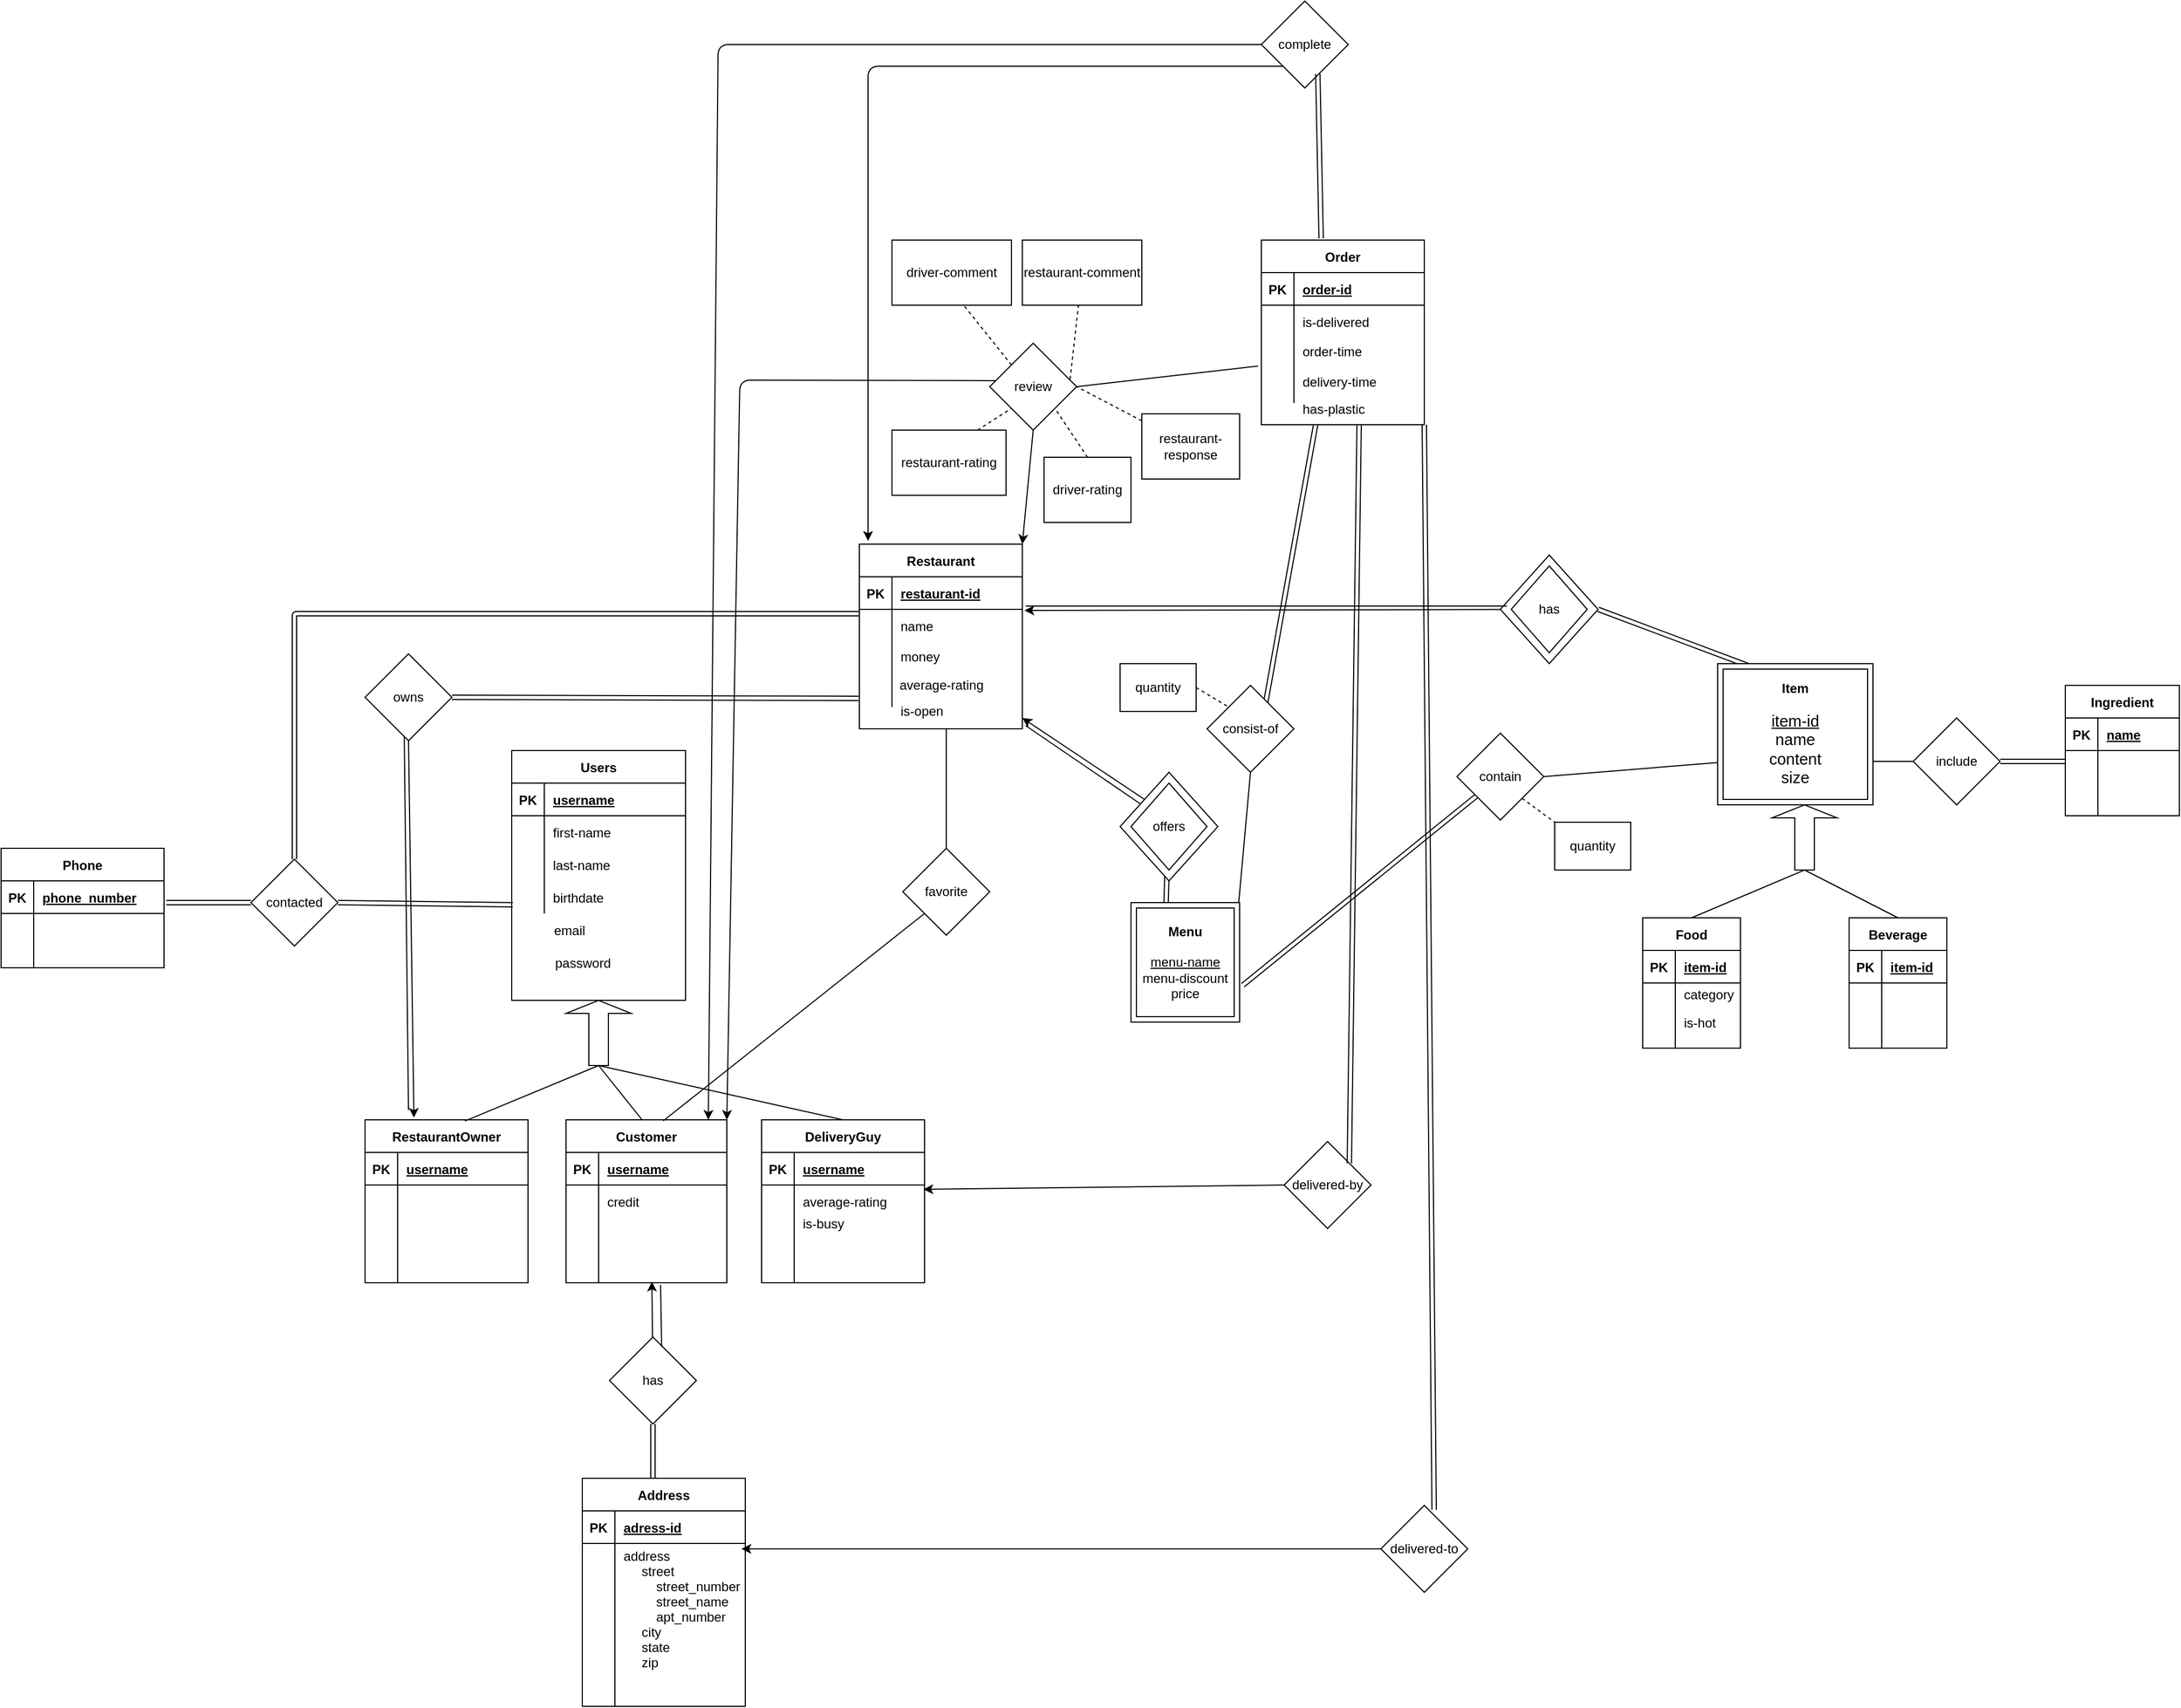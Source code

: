 <mxfile version="14.1.8" type="device"><diagram id="R2lEEEUBdFMjLlhIrx00" name="Page-1"><mxGraphModel dx="1776" dy="1726" grid="1" gridSize="10" guides="1" tooltips="1" connect="1" arrows="1" fold="1" page="1" pageScale="1" pageWidth="850" pageHeight="1100" math="0" shadow="0" extFonts="Permanent Marker^https://fonts.googleapis.com/css?family=Permanent+Marker"><root><mxCell id="0"/><mxCell id="1" parent="0"/><mxCell id="Pc2gba_3hiDEqjjUq7yA-26" value="" style="rhombus;whiteSpace=wrap;html=1;" parent="1" vertex="1"><mxGeometry x="1190" y="-70" width="90" height="100" as="geometry"/></mxCell><object label="Users" email="" id="Zh8neGihTHfax8d--XvM-1"><mxCell style="shape=table;startSize=30;container=1;collapsible=1;childLayout=tableLayout;fixedRows=1;rowLines=0;fontStyle=1;align=center;resizeLast=1;" parent="1" vertex="1"><mxGeometry x="280" y="110" width="160" height="230" as="geometry"/></mxCell></object><mxCell id="Zh8neGihTHfax8d--XvM-2" value="" style="shape=partialRectangle;collapsible=0;dropTarget=0;pointerEvents=0;fillColor=none;top=0;left=0;bottom=1;right=0;points=[[0,0.5],[1,0.5]];portConstraint=eastwest;" parent="Zh8neGihTHfax8d--XvM-1" vertex="1"><mxGeometry y="30" width="160" height="30" as="geometry"/></mxCell><mxCell id="Zh8neGihTHfax8d--XvM-3" value="PK" style="shape=partialRectangle;connectable=0;fillColor=none;top=0;left=0;bottom=0;right=0;fontStyle=1;overflow=hidden;" parent="Zh8neGihTHfax8d--XvM-2" vertex="1"><mxGeometry width="30" height="30" as="geometry"/></mxCell><mxCell id="Zh8neGihTHfax8d--XvM-4" value="username" style="shape=partialRectangle;connectable=0;fillColor=none;top=0;left=0;bottom=0;right=0;align=left;spacingLeft=6;fontStyle=5;overflow=hidden;" parent="Zh8neGihTHfax8d--XvM-2" vertex="1"><mxGeometry x="30" width="130" height="30" as="geometry"/></mxCell><mxCell id="Zh8neGihTHfax8d--XvM-5" value="" style="shape=partialRectangle;collapsible=0;dropTarget=0;pointerEvents=0;fillColor=none;top=0;left=0;bottom=0;right=0;points=[[0,0.5],[1,0.5]];portConstraint=eastwest;" parent="Zh8neGihTHfax8d--XvM-1" vertex="1"><mxGeometry y="60" width="160" height="30" as="geometry"/></mxCell><mxCell id="Zh8neGihTHfax8d--XvM-6" value="" style="shape=partialRectangle;connectable=0;fillColor=none;top=0;left=0;bottom=0;right=0;editable=1;overflow=hidden;" parent="Zh8neGihTHfax8d--XvM-5" vertex="1"><mxGeometry width="30" height="30" as="geometry"/></mxCell><mxCell id="Zh8neGihTHfax8d--XvM-7" value="first-name" style="shape=partialRectangle;connectable=0;fillColor=none;top=0;left=0;bottom=0;right=0;align=left;spacingLeft=6;overflow=hidden;" parent="Zh8neGihTHfax8d--XvM-5" vertex="1"><mxGeometry x="30" width="130" height="30" as="geometry"/></mxCell><mxCell id="Zh8neGihTHfax8d--XvM-8" value="" style="shape=partialRectangle;collapsible=0;dropTarget=0;pointerEvents=0;fillColor=none;top=0;left=0;bottom=0;right=0;points=[[0,0.5],[1,0.5]];portConstraint=eastwest;" parent="Zh8neGihTHfax8d--XvM-1" vertex="1"><mxGeometry y="90" width="160" height="30" as="geometry"/></mxCell><mxCell id="Zh8neGihTHfax8d--XvM-9" value="" style="shape=partialRectangle;connectable=0;fillColor=none;top=0;left=0;bottom=0;right=0;editable=1;overflow=hidden;" parent="Zh8neGihTHfax8d--XvM-8" vertex="1"><mxGeometry width="30" height="30" as="geometry"/></mxCell><mxCell id="Zh8neGihTHfax8d--XvM-10" value="last-name" style="shape=partialRectangle;connectable=0;fillColor=none;top=0;left=0;bottom=0;right=0;align=left;spacingLeft=6;overflow=hidden;" parent="Zh8neGihTHfax8d--XvM-8" vertex="1"><mxGeometry x="30" width="130" height="30" as="geometry"/></mxCell><mxCell id="Zh8neGihTHfax8d--XvM-11" value="" style="shape=partialRectangle;collapsible=0;dropTarget=0;pointerEvents=0;fillColor=none;top=0;left=0;bottom=0;right=0;points=[[0,0.5],[1,0.5]];portConstraint=eastwest;" parent="Zh8neGihTHfax8d--XvM-1" vertex="1"><mxGeometry y="120" width="160" height="30" as="geometry"/></mxCell><mxCell id="Zh8neGihTHfax8d--XvM-12" value="" style="shape=partialRectangle;connectable=0;fillColor=none;top=0;left=0;bottom=0;right=0;editable=1;overflow=hidden;" parent="Zh8neGihTHfax8d--XvM-11" vertex="1"><mxGeometry width="30" height="30" as="geometry"/></mxCell><mxCell id="Zh8neGihTHfax8d--XvM-13" value="birthdate" style="shape=partialRectangle;connectable=0;fillColor=none;top=0;left=0;bottom=0;right=0;align=left;spacingLeft=6;overflow=hidden;" parent="Zh8neGihTHfax8d--XvM-11" vertex="1"><mxGeometry x="30" width="130" height="30" as="geometry"/></mxCell><mxCell id="Zh8neGihTHfax8d--XvM-14" value="email" style="shape=partialRectangle;connectable=0;fillColor=none;top=0;left=0;bottom=0;right=0;align=left;spacingLeft=6;overflow=hidden;" parent="1" vertex="1"><mxGeometry x="311" y="260" width="150" height="30" as="geometry"/></mxCell><object label="RestaurantOwner" email="" id="Zh8neGihTHfax8d--XvM-16"><mxCell style="shape=table;startSize=30;container=1;collapsible=1;childLayout=tableLayout;fixedRows=1;rowLines=0;fontStyle=1;align=center;resizeLast=1;" parent="1" vertex="1"><mxGeometry x="145" y="450" width="150" height="150" as="geometry"/></mxCell></object><mxCell id="Zh8neGihTHfax8d--XvM-17" value="" style="shape=partialRectangle;collapsible=0;dropTarget=0;pointerEvents=0;fillColor=none;top=0;left=0;bottom=1;right=0;points=[[0,0.5],[1,0.5]];portConstraint=eastwest;" parent="Zh8neGihTHfax8d--XvM-16" vertex="1"><mxGeometry y="30" width="150" height="30" as="geometry"/></mxCell><mxCell id="Zh8neGihTHfax8d--XvM-18" value="PK" style="shape=partialRectangle;connectable=0;fillColor=none;top=0;left=0;bottom=0;right=0;fontStyle=1;overflow=hidden;" parent="Zh8neGihTHfax8d--XvM-17" vertex="1"><mxGeometry width="30" height="30" as="geometry"/></mxCell><mxCell id="Zh8neGihTHfax8d--XvM-19" value="username" style="shape=partialRectangle;connectable=0;fillColor=none;top=0;left=0;bottom=0;right=0;align=left;spacingLeft=6;fontStyle=5;overflow=hidden;" parent="Zh8neGihTHfax8d--XvM-17" vertex="1"><mxGeometry x="30" width="120" height="30" as="geometry"/></mxCell><mxCell id="Zh8neGihTHfax8d--XvM-20" value="" style="shape=partialRectangle;collapsible=0;dropTarget=0;pointerEvents=0;fillColor=none;top=0;left=0;bottom=0;right=0;points=[[0,0.5],[1,0.5]];portConstraint=eastwest;" parent="Zh8neGihTHfax8d--XvM-16" vertex="1"><mxGeometry y="60" width="150" height="30" as="geometry"/></mxCell><mxCell id="Zh8neGihTHfax8d--XvM-21" value="" style="shape=partialRectangle;connectable=0;fillColor=none;top=0;left=0;bottom=0;right=0;editable=1;overflow=hidden;" parent="Zh8neGihTHfax8d--XvM-20" vertex="1"><mxGeometry width="30" height="30" as="geometry"/></mxCell><mxCell id="Zh8neGihTHfax8d--XvM-22" value="" style="shape=partialRectangle;connectable=0;fillColor=none;top=0;left=0;bottom=0;right=0;align=left;spacingLeft=6;overflow=hidden;" parent="Zh8neGihTHfax8d--XvM-20" vertex="1"><mxGeometry x="30" width="120" height="30" as="geometry"/></mxCell><mxCell id="Zh8neGihTHfax8d--XvM-23" value="" style="shape=partialRectangle;collapsible=0;dropTarget=0;pointerEvents=0;fillColor=none;top=0;left=0;bottom=0;right=0;points=[[0,0.5],[1,0.5]];portConstraint=eastwest;" parent="Zh8neGihTHfax8d--XvM-16" vertex="1"><mxGeometry y="90" width="150" height="30" as="geometry"/></mxCell><mxCell id="Zh8neGihTHfax8d--XvM-24" value="" style="shape=partialRectangle;connectable=0;fillColor=none;top=0;left=0;bottom=0;right=0;editable=1;overflow=hidden;" parent="Zh8neGihTHfax8d--XvM-23" vertex="1"><mxGeometry width="30" height="30" as="geometry"/></mxCell><mxCell id="Zh8neGihTHfax8d--XvM-25" value="" style="shape=partialRectangle;connectable=0;fillColor=none;top=0;left=0;bottom=0;right=0;align=left;spacingLeft=6;overflow=hidden;" parent="Zh8neGihTHfax8d--XvM-23" vertex="1"><mxGeometry x="30" width="120" height="30" as="geometry"/></mxCell><mxCell id="Zh8neGihTHfax8d--XvM-26" value="" style="shape=partialRectangle;collapsible=0;dropTarget=0;pointerEvents=0;fillColor=none;top=0;left=0;bottom=0;right=0;points=[[0,0.5],[1,0.5]];portConstraint=eastwest;" parent="Zh8neGihTHfax8d--XvM-16" vertex="1"><mxGeometry y="120" width="150" height="30" as="geometry"/></mxCell><mxCell id="Zh8neGihTHfax8d--XvM-27" value="" style="shape=partialRectangle;connectable=0;fillColor=none;top=0;left=0;bottom=0;right=0;editable=1;overflow=hidden;" parent="Zh8neGihTHfax8d--XvM-26" vertex="1"><mxGeometry width="30" height="30" as="geometry"/></mxCell><mxCell id="Zh8neGihTHfax8d--XvM-28" value="" style="shape=partialRectangle;connectable=0;fillColor=none;top=0;left=0;bottom=0;right=0;align=left;spacingLeft=6;overflow=hidden;" parent="Zh8neGihTHfax8d--XvM-26" vertex="1"><mxGeometry x="30" width="120" height="30" as="geometry"/></mxCell><object label="Restaurant" email="" id="Zh8neGihTHfax8d--XvM-29"><mxCell style="shape=table;startSize=30;container=1;collapsible=1;childLayout=tableLayout;fixedRows=1;rowLines=0;fontStyle=1;align=center;resizeLast=1;" parent="1" vertex="1"><mxGeometry x="600" y="-80" width="150" height="170" as="geometry"/></mxCell></object><mxCell id="Zh8neGihTHfax8d--XvM-30" value="" style="shape=partialRectangle;collapsible=0;dropTarget=0;pointerEvents=0;fillColor=none;top=0;left=0;bottom=1;right=0;points=[[0,0.5],[1,0.5]];portConstraint=eastwest;" parent="Zh8neGihTHfax8d--XvM-29" vertex="1"><mxGeometry y="30" width="150" height="30" as="geometry"/></mxCell><mxCell id="Zh8neGihTHfax8d--XvM-31" value="PK" style="shape=partialRectangle;connectable=0;fillColor=none;top=0;left=0;bottom=0;right=0;fontStyle=1;overflow=hidden;" parent="Zh8neGihTHfax8d--XvM-30" vertex="1"><mxGeometry width="30" height="30" as="geometry"/></mxCell><mxCell id="Zh8neGihTHfax8d--XvM-32" value="restaurant-id" style="shape=partialRectangle;connectable=0;fillColor=none;top=0;left=0;bottom=0;right=0;align=left;spacingLeft=6;fontStyle=5;overflow=hidden;" parent="Zh8neGihTHfax8d--XvM-30" vertex="1"><mxGeometry x="30" width="120" height="30" as="geometry"/></mxCell><mxCell id="Zh8neGihTHfax8d--XvM-33" value="" style="shape=partialRectangle;collapsible=0;dropTarget=0;pointerEvents=0;fillColor=none;top=0;left=0;bottom=0;right=0;points=[[0,0.5],[1,0.5]];portConstraint=eastwest;" parent="Zh8neGihTHfax8d--XvM-29" vertex="1"><mxGeometry y="60" width="150" height="30" as="geometry"/></mxCell><mxCell id="Zh8neGihTHfax8d--XvM-34" value="" style="shape=partialRectangle;connectable=0;fillColor=none;top=0;left=0;bottom=0;right=0;editable=1;overflow=hidden;" parent="Zh8neGihTHfax8d--XvM-33" vertex="1"><mxGeometry width="30" height="30" as="geometry"/></mxCell><mxCell id="Zh8neGihTHfax8d--XvM-35" value="name" style="shape=partialRectangle;connectable=0;fillColor=none;top=0;left=0;bottom=0;right=0;align=left;spacingLeft=6;overflow=hidden;" parent="Zh8neGihTHfax8d--XvM-33" vertex="1"><mxGeometry x="30" width="120" height="30" as="geometry"/></mxCell><mxCell id="Zh8neGihTHfax8d--XvM-36" value="" style="shape=partialRectangle;collapsible=0;dropTarget=0;pointerEvents=0;fillColor=none;top=0;left=0;bottom=0;right=0;points=[[0,0.5],[1,0.5]];portConstraint=eastwest;" parent="Zh8neGihTHfax8d--XvM-29" vertex="1"><mxGeometry y="90" width="150" height="30" as="geometry"/></mxCell><mxCell id="Zh8neGihTHfax8d--XvM-37" value="" style="shape=partialRectangle;connectable=0;fillColor=none;top=0;left=0;bottom=0;right=0;editable=1;overflow=hidden;" parent="Zh8neGihTHfax8d--XvM-36" vertex="1"><mxGeometry width="30" height="30" as="geometry"/></mxCell><mxCell id="Zh8neGihTHfax8d--XvM-38" value="" style="shape=partialRectangle;connectable=0;fillColor=none;top=0;left=0;bottom=0;right=0;align=left;spacingLeft=6;overflow=hidden;" parent="Zh8neGihTHfax8d--XvM-36" vertex="1"><mxGeometry x="30" width="120" height="30" as="geometry"/></mxCell><mxCell id="Zh8neGihTHfax8d--XvM-39" value="" style="shape=partialRectangle;collapsible=0;dropTarget=0;pointerEvents=0;fillColor=none;top=0;left=0;bottom=0;right=0;points=[[0,0.5],[1,0.5]];portConstraint=eastwest;" parent="Zh8neGihTHfax8d--XvM-29" vertex="1"><mxGeometry y="120" width="150" height="30" as="geometry"/></mxCell><mxCell id="Zh8neGihTHfax8d--XvM-40" value="" style="shape=partialRectangle;connectable=0;fillColor=none;top=0;left=0;bottom=0;right=0;editable=1;overflow=hidden;" parent="Zh8neGihTHfax8d--XvM-39" vertex="1"><mxGeometry width="30" height="30" as="geometry"/></mxCell><mxCell id="Zh8neGihTHfax8d--XvM-41" value="" style="shape=partialRectangle;connectable=0;fillColor=none;top=0;left=0;bottom=0;right=0;align=left;spacingLeft=6;overflow=hidden;" parent="Zh8neGihTHfax8d--XvM-39" vertex="1"><mxGeometry x="30" width="120" height="30" as="geometry"/></mxCell><object label="Food" email="" id="Zh8neGihTHfax8d--XvM-94"><mxCell style="shape=table;startSize=30;container=1;collapsible=1;childLayout=tableLayout;fixedRows=1;rowLines=0;fontStyle=1;align=center;resizeLast=1;" parent="1" vertex="1"><mxGeometry x="1321" y="264" width="90" height="120" as="geometry"/></mxCell></object><mxCell id="Zh8neGihTHfax8d--XvM-95" value="" style="shape=partialRectangle;collapsible=0;dropTarget=0;pointerEvents=0;fillColor=none;top=0;left=0;bottom=1;right=0;points=[[0,0.5],[1,0.5]];portConstraint=eastwest;" parent="Zh8neGihTHfax8d--XvM-94" vertex="1"><mxGeometry y="30" width="90" height="30" as="geometry"/></mxCell><mxCell id="Zh8neGihTHfax8d--XvM-96" value="PK" style="shape=partialRectangle;connectable=0;fillColor=none;top=0;left=0;bottom=0;right=0;fontStyle=1;overflow=hidden;" parent="Zh8neGihTHfax8d--XvM-95" vertex="1"><mxGeometry width="30" height="30" as="geometry"/></mxCell><mxCell id="Zh8neGihTHfax8d--XvM-97" value="item-id" style="shape=partialRectangle;connectable=0;fillColor=none;top=0;left=0;bottom=0;right=0;align=left;spacingLeft=6;fontStyle=5;overflow=hidden;" parent="Zh8neGihTHfax8d--XvM-95" vertex="1"><mxGeometry x="30" width="60" height="30" as="geometry"/></mxCell><mxCell id="Zh8neGihTHfax8d--XvM-98" value="" style="shape=partialRectangle;collapsible=0;dropTarget=0;pointerEvents=0;fillColor=none;top=0;left=0;bottom=0;right=0;points=[[0,0.5],[1,0.5]];portConstraint=eastwest;" parent="Zh8neGihTHfax8d--XvM-94" vertex="1"><mxGeometry y="60" width="90" height="20" as="geometry"/></mxCell><mxCell id="Zh8neGihTHfax8d--XvM-99" value="" style="shape=partialRectangle;connectable=0;fillColor=none;top=0;left=0;bottom=0;right=0;editable=1;overflow=hidden;" parent="Zh8neGihTHfax8d--XvM-98" vertex="1"><mxGeometry width="30" height="20" as="geometry"/></mxCell><mxCell id="Zh8neGihTHfax8d--XvM-100" value="category" style="shape=partialRectangle;connectable=0;fillColor=none;top=0;left=0;bottom=0;right=0;align=left;spacingLeft=6;overflow=hidden;" parent="Zh8neGihTHfax8d--XvM-98" vertex="1"><mxGeometry x="30" width="60" height="20" as="geometry"/></mxCell><mxCell id="Zh8neGihTHfax8d--XvM-101" value="" style="shape=partialRectangle;collapsible=0;dropTarget=0;pointerEvents=0;fillColor=none;top=0;left=0;bottom=0;right=0;points=[[0,0.5],[1,0.5]];portConstraint=eastwest;" parent="Zh8neGihTHfax8d--XvM-94" vertex="1"><mxGeometry y="80" width="90" height="20" as="geometry"/></mxCell><mxCell id="Zh8neGihTHfax8d--XvM-102" value="" style="shape=partialRectangle;connectable=0;fillColor=none;top=0;left=0;bottom=0;right=0;editable=1;overflow=hidden;" parent="Zh8neGihTHfax8d--XvM-101" vertex="1"><mxGeometry width="30" height="20" as="geometry"/></mxCell><mxCell id="Zh8neGihTHfax8d--XvM-103" value="" style="shape=partialRectangle;connectable=0;fillColor=none;top=0;left=0;bottom=0;right=0;align=left;spacingLeft=6;overflow=hidden;" parent="Zh8neGihTHfax8d--XvM-101" vertex="1"><mxGeometry x="30" width="60" height="20" as="geometry"/></mxCell><mxCell id="Zh8neGihTHfax8d--XvM-104" value="" style="shape=partialRectangle;collapsible=0;dropTarget=0;pointerEvents=0;fillColor=none;top=0;left=0;bottom=0;right=0;points=[[0,0.5],[1,0.5]];portConstraint=eastwest;" parent="Zh8neGihTHfax8d--XvM-94" vertex="1"><mxGeometry y="100" width="90" height="20" as="geometry"/></mxCell><mxCell id="Zh8neGihTHfax8d--XvM-105" value="" style="shape=partialRectangle;connectable=0;fillColor=none;top=0;left=0;bottom=0;right=0;editable=1;overflow=hidden;" parent="Zh8neGihTHfax8d--XvM-104" vertex="1"><mxGeometry width="30" height="20" as="geometry"/></mxCell><mxCell id="Zh8neGihTHfax8d--XvM-106" value="" style="shape=partialRectangle;connectable=0;fillColor=none;top=0;left=0;bottom=0;right=0;align=left;spacingLeft=6;overflow=hidden;" parent="Zh8neGihTHfax8d--XvM-104" vertex="1"><mxGeometry x="30" width="60" height="20" as="geometry"/></mxCell><object label="Beverage" email="" id="Zh8neGihTHfax8d--XvM-107"><mxCell style="shape=table;startSize=30;container=1;collapsible=1;childLayout=tableLayout;fixedRows=1;rowLines=0;fontStyle=1;align=center;resizeLast=1;" parent="1" vertex="1"><mxGeometry x="1511" y="264" width="90" height="120" as="geometry"/></mxCell></object><mxCell id="Zh8neGihTHfax8d--XvM-108" value="" style="shape=partialRectangle;collapsible=0;dropTarget=0;pointerEvents=0;fillColor=none;top=0;left=0;bottom=1;right=0;points=[[0,0.5],[1,0.5]];portConstraint=eastwest;" parent="Zh8neGihTHfax8d--XvM-107" vertex="1"><mxGeometry y="30" width="90" height="30" as="geometry"/></mxCell><mxCell id="Zh8neGihTHfax8d--XvM-109" value="PK" style="shape=partialRectangle;connectable=0;fillColor=none;top=0;left=0;bottom=0;right=0;fontStyle=1;overflow=hidden;" parent="Zh8neGihTHfax8d--XvM-108" vertex="1"><mxGeometry width="30" height="30" as="geometry"/></mxCell><mxCell id="Zh8neGihTHfax8d--XvM-110" value="item-id" style="shape=partialRectangle;connectable=0;fillColor=none;top=0;left=0;bottom=0;right=0;align=left;spacingLeft=6;fontStyle=5;overflow=hidden;" parent="Zh8neGihTHfax8d--XvM-108" vertex="1"><mxGeometry x="30" width="60" height="30" as="geometry"/></mxCell><mxCell id="Zh8neGihTHfax8d--XvM-111" value="" style="shape=partialRectangle;collapsible=0;dropTarget=0;pointerEvents=0;fillColor=none;top=0;left=0;bottom=0;right=0;points=[[0,0.5],[1,0.5]];portConstraint=eastwest;" parent="Zh8neGihTHfax8d--XvM-107" vertex="1"><mxGeometry y="60" width="90" height="20" as="geometry"/></mxCell><mxCell id="Zh8neGihTHfax8d--XvM-112" value="" style="shape=partialRectangle;connectable=0;fillColor=none;top=0;left=0;bottom=0;right=0;editable=1;overflow=hidden;" parent="Zh8neGihTHfax8d--XvM-111" vertex="1"><mxGeometry width="30" height="20" as="geometry"/></mxCell><mxCell id="Zh8neGihTHfax8d--XvM-113" value="" style="shape=partialRectangle;connectable=0;fillColor=none;top=0;left=0;bottom=0;right=0;align=left;spacingLeft=6;overflow=hidden;" parent="Zh8neGihTHfax8d--XvM-111" vertex="1"><mxGeometry x="30" width="60" height="20" as="geometry"/></mxCell><mxCell id="Zh8neGihTHfax8d--XvM-114" value="" style="shape=partialRectangle;collapsible=0;dropTarget=0;pointerEvents=0;fillColor=none;top=0;left=0;bottom=0;right=0;points=[[0,0.5],[1,0.5]];portConstraint=eastwest;" parent="Zh8neGihTHfax8d--XvM-107" vertex="1"><mxGeometry y="80" width="90" height="20" as="geometry"/></mxCell><mxCell id="Zh8neGihTHfax8d--XvM-115" value="" style="shape=partialRectangle;connectable=0;fillColor=none;top=0;left=0;bottom=0;right=0;editable=1;overflow=hidden;" parent="Zh8neGihTHfax8d--XvM-114" vertex="1"><mxGeometry width="30" height="20" as="geometry"/></mxCell><mxCell id="Zh8neGihTHfax8d--XvM-116" value="" style="shape=partialRectangle;connectable=0;fillColor=none;top=0;left=0;bottom=0;right=0;align=left;spacingLeft=6;overflow=hidden;" parent="Zh8neGihTHfax8d--XvM-114" vertex="1"><mxGeometry x="30" width="60" height="20" as="geometry"/></mxCell><mxCell id="Zh8neGihTHfax8d--XvM-117" value="" style="shape=partialRectangle;collapsible=0;dropTarget=0;pointerEvents=0;fillColor=none;top=0;left=0;bottom=0;right=0;points=[[0,0.5],[1,0.5]];portConstraint=eastwest;" parent="Zh8neGihTHfax8d--XvM-107" vertex="1"><mxGeometry y="100" width="90" height="20" as="geometry"/></mxCell><mxCell id="Zh8neGihTHfax8d--XvM-118" value="" style="shape=partialRectangle;connectable=0;fillColor=none;top=0;left=0;bottom=0;right=0;editable=1;overflow=hidden;" parent="Zh8neGihTHfax8d--XvM-117" vertex="1"><mxGeometry width="30" height="20" as="geometry"/></mxCell><mxCell id="Zh8neGihTHfax8d--XvM-119" value="" style="shape=partialRectangle;connectable=0;fillColor=none;top=0;left=0;bottom=0;right=0;align=left;spacingLeft=6;overflow=hidden;" parent="Zh8neGihTHfax8d--XvM-117" vertex="1"><mxGeometry x="30" width="60" height="20" as="geometry"/></mxCell><object label="Customer" email="" id="Zh8neGihTHfax8d--XvM-134"><mxCell style="shape=table;startSize=30;container=1;collapsible=1;childLayout=tableLayout;fixedRows=1;rowLines=0;fontStyle=1;align=center;resizeLast=1;" parent="1" vertex="1"><mxGeometry x="330" y="450" width="148" height="150" as="geometry"/></mxCell></object><mxCell id="Zh8neGihTHfax8d--XvM-135" value="" style="shape=partialRectangle;collapsible=0;dropTarget=0;pointerEvents=0;fillColor=none;top=0;left=0;bottom=1;right=0;points=[[0,0.5],[1,0.5]];portConstraint=eastwest;" parent="Zh8neGihTHfax8d--XvM-134" vertex="1"><mxGeometry y="30" width="148" height="30" as="geometry"/></mxCell><mxCell id="Zh8neGihTHfax8d--XvM-136" value="PK" style="shape=partialRectangle;connectable=0;fillColor=none;top=0;left=0;bottom=0;right=0;fontStyle=1;overflow=hidden;" parent="Zh8neGihTHfax8d--XvM-135" vertex="1"><mxGeometry width="30" height="30" as="geometry"/></mxCell><mxCell id="Zh8neGihTHfax8d--XvM-137" value="username" style="shape=partialRectangle;connectable=0;fillColor=none;top=0;left=0;bottom=0;right=0;align=left;spacingLeft=6;fontStyle=5;overflow=hidden;" parent="Zh8neGihTHfax8d--XvM-135" vertex="1"><mxGeometry x="30" width="118" height="30" as="geometry"/></mxCell><mxCell id="Zh8neGihTHfax8d--XvM-138" value="" style="shape=partialRectangle;collapsible=0;dropTarget=0;pointerEvents=0;fillColor=none;top=0;left=0;bottom=0;right=0;points=[[0,0.5],[1,0.5]];portConstraint=eastwest;" parent="Zh8neGihTHfax8d--XvM-134" vertex="1"><mxGeometry y="60" width="148" height="30" as="geometry"/></mxCell><mxCell id="Zh8neGihTHfax8d--XvM-139" value="" style="shape=partialRectangle;connectable=0;fillColor=none;top=0;left=0;bottom=0;right=0;editable=1;overflow=hidden;" parent="Zh8neGihTHfax8d--XvM-138" vertex="1"><mxGeometry width="30" height="30" as="geometry"/></mxCell><mxCell id="Zh8neGihTHfax8d--XvM-140" value="" style="shape=partialRectangle;connectable=0;fillColor=none;top=0;left=0;bottom=0;right=0;align=left;spacingLeft=6;overflow=hidden;" parent="Zh8neGihTHfax8d--XvM-138" vertex="1"><mxGeometry x="30" width="118" height="30" as="geometry"/></mxCell><mxCell id="Zh8neGihTHfax8d--XvM-141" value="" style="shape=partialRectangle;collapsible=0;dropTarget=0;pointerEvents=0;fillColor=none;top=0;left=0;bottom=0;right=0;points=[[0,0.5],[1,0.5]];portConstraint=eastwest;" parent="Zh8neGihTHfax8d--XvM-134" vertex="1"><mxGeometry y="90" width="148" height="30" as="geometry"/></mxCell><mxCell id="Zh8neGihTHfax8d--XvM-142" value="" style="shape=partialRectangle;connectable=0;fillColor=none;top=0;left=0;bottom=0;right=0;editable=1;overflow=hidden;" parent="Zh8neGihTHfax8d--XvM-141" vertex="1"><mxGeometry width="30" height="30" as="geometry"/></mxCell><mxCell id="Zh8neGihTHfax8d--XvM-143" value="" style="shape=partialRectangle;connectable=0;fillColor=none;top=0;left=0;bottom=0;right=0;align=left;spacingLeft=6;overflow=hidden;" parent="Zh8neGihTHfax8d--XvM-141" vertex="1"><mxGeometry x="30" width="118" height="30" as="geometry"/></mxCell><mxCell id="Zh8neGihTHfax8d--XvM-144" value="" style="shape=partialRectangle;collapsible=0;dropTarget=0;pointerEvents=0;fillColor=none;top=0;left=0;bottom=0;right=0;points=[[0,0.5],[1,0.5]];portConstraint=eastwest;" parent="Zh8neGihTHfax8d--XvM-134" vertex="1"><mxGeometry y="120" width="148" height="30" as="geometry"/></mxCell><mxCell id="Zh8neGihTHfax8d--XvM-145" value="" style="shape=partialRectangle;connectable=0;fillColor=none;top=0;left=0;bottom=0;right=0;editable=1;overflow=hidden;" parent="Zh8neGihTHfax8d--XvM-144" vertex="1"><mxGeometry width="30" height="30" as="geometry"/></mxCell><mxCell id="Zh8neGihTHfax8d--XvM-146" value="" style="shape=partialRectangle;connectable=0;fillColor=none;top=0;left=0;bottom=0;right=0;align=left;spacingLeft=6;overflow=hidden;" parent="Zh8neGihTHfax8d--XvM-144" vertex="1"><mxGeometry x="30" width="118" height="30" as="geometry"/></mxCell><object label="DeliveryGuy" email="" id="Zh8neGihTHfax8d--XvM-147"><mxCell style="shape=table;startSize=30;container=1;collapsible=1;childLayout=tableLayout;fixedRows=1;rowLines=0;fontStyle=1;align=center;resizeLast=1;" parent="1" vertex="1"><mxGeometry x="510" y="450" width="150" height="150" as="geometry"/></mxCell></object><mxCell id="Zh8neGihTHfax8d--XvM-148" value="" style="shape=partialRectangle;collapsible=0;dropTarget=0;pointerEvents=0;fillColor=none;top=0;left=0;bottom=1;right=0;points=[[0,0.5],[1,0.5]];portConstraint=eastwest;" parent="Zh8neGihTHfax8d--XvM-147" vertex="1"><mxGeometry y="30" width="150" height="30" as="geometry"/></mxCell><mxCell id="Zh8neGihTHfax8d--XvM-149" value="PK" style="shape=partialRectangle;connectable=0;fillColor=none;top=0;left=0;bottom=0;right=0;fontStyle=1;overflow=hidden;" parent="Zh8neGihTHfax8d--XvM-148" vertex="1"><mxGeometry width="30" height="30" as="geometry"/></mxCell><mxCell id="Zh8neGihTHfax8d--XvM-150" value="username" style="shape=partialRectangle;connectable=0;fillColor=none;top=0;left=0;bottom=0;right=0;align=left;spacingLeft=6;fontStyle=5;overflow=hidden;" parent="Zh8neGihTHfax8d--XvM-148" vertex="1"><mxGeometry x="30" width="120" height="30" as="geometry"/></mxCell><mxCell id="Zh8neGihTHfax8d--XvM-151" value="" style="shape=partialRectangle;collapsible=0;dropTarget=0;pointerEvents=0;fillColor=none;top=0;left=0;bottom=0;right=0;points=[[0,0.5],[1,0.5]];portConstraint=eastwest;" parent="Zh8neGihTHfax8d--XvM-147" vertex="1"><mxGeometry y="60" width="150" height="30" as="geometry"/></mxCell><mxCell id="Zh8neGihTHfax8d--XvM-152" value="" style="shape=partialRectangle;connectable=0;fillColor=none;top=0;left=0;bottom=0;right=0;editable=1;overflow=hidden;" parent="Zh8neGihTHfax8d--XvM-151" vertex="1"><mxGeometry width="30" height="30" as="geometry"/></mxCell><mxCell id="Zh8neGihTHfax8d--XvM-153" value="average-rating" style="shape=partialRectangle;connectable=0;fillColor=none;top=0;left=0;bottom=0;right=0;align=left;spacingLeft=6;overflow=hidden;" parent="Zh8neGihTHfax8d--XvM-151" vertex="1"><mxGeometry x="30" width="120" height="30" as="geometry"/></mxCell><mxCell id="Zh8neGihTHfax8d--XvM-154" value="" style="shape=partialRectangle;collapsible=0;dropTarget=0;pointerEvents=0;fillColor=none;top=0;left=0;bottom=0;right=0;points=[[0,0.5],[1,0.5]];portConstraint=eastwest;" parent="Zh8neGihTHfax8d--XvM-147" vertex="1"><mxGeometry y="90" width="150" height="30" as="geometry"/></mxCell><mxCell id="Zh8neGihTHfax8d--XvM-155" value="" style="shape=partialRectangle;connectable=0;fillColor=none;top=0;left=0;bottom=0;right=0;editable=1;overflow=hidden;" parent="Zh8neGihTHfax8d--XvM-154" vertex="1"><mxGeometry width="30" height="30" as="geometry"/></mxCell><mxCell id="Zh8neGihTHfax8d--XvM-156" value="" style="shape=partialRectangle;connectable=0;fillColor=none;top=0;left=0;bottom=0;right=0;align=left;spacingLeft=6;overflow=hidden;" parent="Zh8neGihTHfax8d--XvM-154" vertex="1"><mxGeometry x="30" width="120" height="30" as="geometry"/></mxCell><mxCell id="Zh8neGihTHfax8d--XvM-157" value="" style="shape=partialRectangle;collapsible=0;dropTarget=0;pointerEvents=0;fillColor=none;top=0;left=0;bottom=0;right=0;points=[[0,0.5],[1,0.5]];portConstraint=eastwest;" parent="Zh8neGihTHfax8d--XvM-147" vertex="1"><mxGeometry y="120" width="150" height="30" as="geometry"/></mxCell><mxCell id="Zh8neGihTHfax8d--XvM-158" value="" style="shape=partialRectangle;connectable=0;fillColor=none;top=0;left=0;bottom=0;right=0;editable=1;overflow=hidden;" parent="Zh8neGihTHfax8d--XvM-157" vertex="1"><mxGeometry width="30" height="30" as="geometry"/></mxCell><mxCell id="Zh8neGihTHfax8d--XvM-159" value="" style="shape=partialRectangle;connectable=0;fillColor=none;top=0;left=0;bottom=0;right=0;align=left;spacingLeft=6;overflow=hidden;" parent="Zh8neGihTHfax8d--XvM-157" vertex="1"><mxGeometry x="30" width="120" height="30" as="geometry"/></mxCell><mxCell id="Zh8neGihTHfax8d--XvM-160" value="credit" style="shape=partialRectangle;connectable=0;fillColor=none;top=0;left=0;bottom=0;right=0;align=left;spacingLeft=6;overflow=hidden;" parent="1" vertex="1"><mxGeometry x="360" y="510" width="120" height="30" as="geometry"/></mxCell><mxCell id="Zh8neGihTHfax8d--XvM-163" value="" style="shape=singleArrow;direction=north;whiteSpace=wrap;html=1;" parent="1" vertex="1"><mxGeometry x="330" y="340" width="60" height="60" as="geometry"/></mxCell><mxCell id="Zh8neGihTHfax8d--XvM-165" value="" style="endArrow=none;html=1;exitX=0;exitY=0.5;exitDx=0;exitDy=0;exitPerimeter=0;entryX=0.613;entryY=0.007;entryDx=0;entryDy=0;entryPerimeter=0;" parent="1" source="Zh8neGihTHfax8d--XvM-163" target="Zh8neGihTHfax8d--XvM-16" edge="1"><mxGeometry width="50" height="50" relative="1" as="geometry"><mxPoint x="680" y="250" as="sourcePoint"/><mxPoint x="240" y="430" as="targetPoint"/><Array as="points"/></mxGeometry></mxCell><mxCell id="Zh8neGihTHfax8d--XvM-167" value="" style="endArrow=none;html=1;exitX=0.5;exitY=0;exitDx=0;exitDy=0;entryX=0;entryY=0.5;entryDx=0;entryDy=0;entryPerimeter=0;" parent="1" source="Zh8neGihTHfax8d--XvM-147" target="Zh8neGihTHfax8d--XvM-163" edge="1"><mxGeometry width="50" height="50" relative="1" as="geometry"><mxPoint x="423" y="450" as="sourcePoint"/><mxPoint x="423" y="410" as="targetPoint"/><Array as="points"/></mxGeometry></mxCell><mxCell id="Zh8neGihTHfax8d--XvM-168" value="" style="shape=partialRectangle;collapsible=0;dropTarget=0;pointerEvents=0;fillColor=none;top=0;left=0;bottom=0;right=0;points=[[0,0.5],[1,0.5]];portConstraint=eastwest;" parent="1" vertex="1"><mxGeometry x="510" y="530" width="210" height="30" as="geometry"/></mxCell><mxCell id="Zh8neGihTHfax8d--XvM-169" value="" style="shape=partialRectangle;connectable=0;fillColor=none;top=0;left=0;bottom=0;right=0;editable=1;overflow=hidden;" parent="Zh8neGihTHfax8d--XvM-168" vertex="1"><mxGeometry width="30" height="30" as="geometry"/></mxCell><mxCell id="Zh8neGihTHfax8d--XvM-170" value="is-busy" style="shape=partialRectangle;connectable=0;fillColor=none;top=0;left=0;bottom=0;right=0;align=left;spacingLeft=6;overflow=hidden;" parent="Zh8neGihTHfax8d--XvM-168" vertex="1"><mxGeometry x="30" width="180" height="30" as="geometry"/></mxCell><mxCell id="Zh8neGihTHfax8d--XvM-174" value="" style="endArrow=classic;html=1;exitX=0.5;exitY=1;exitDx=0;exitDy=0;entryX=0.3;entryY=-0.013;entryDx=0;entryDy=0;entryPerimeter=0;" parent="1" target="Zh8neGihTHfax8d--XvM-16" edge="1"><mxGeometry width="50" height="50" relative="1" as="geometry"><mxPoint x="185" y="100" as="sourcePoint"/><mxPoint x="730" y="200" as="targetPoint"/></mxGeometry></mxCell><mxCell id="Zh8neGihTHfax8d--XvM-175" value="" style="endArrow=none;html=1;entryX=0.413;entryY=0.9;entryDx=0;entryDy=0;entryPerimeter=0;" parent="1" edge="1"><mxGeometry width="50" height="50" relative="1" as="geometry"><mxPoint x="185" y="441" as="sourcePoint"/><mxPoint x="181.04" y="92" as="targetPoint"/></mxGeometry></mxCell><mxCell id="Zh8neGihTHfax8d--XvM-178" value="" style="endArrow=none;html=1;exitX=1;exitY=1;exitDx=0;exitDy=0;" parent="1" edge="1"><mxGeometry width="50" height="50" relative="1" as="geometry"><mxPoint x="753" y="87" as="sourcePoint"/><mxPoint x="860" y="160" as="targetPoint"/></mxGeometry></mxCell><mxCell id="Zh8neGihTHfax8d--XvM-179" value="" style="endArrow=classic;html=1;" parent="1" edge="1"><mxGeometry width="50" height="50" relative="1" as="geometry"><mxPoint x="870" y="160" as="sourcePoint"/><mxPoint x="750" y="80" as="targetPoint"/></mxGeometry></mxCell><mxCell id="Zh8neGihTHfax8d--XvM-180" value="" style="shape=singleArrow;direction=north;whiteSpace=wrap;html=1;" parent="1" vertex="1"><mxGeometry x="1440" y="160" width="60" height="60" as="geometry"/></mxCell><mxCell id="Zh8neGihTHfax8d--XvM-182" value="" style="endArrow=none;html=1;exitX=0.5;exitY=0;exitDx=0;exitDy=0;" parent="1" source="Zh8neGihTHfax8d--XvM-94" edge="1"><mxGeometry width="50" height="50" relative="1" as="geometry"><mxPoint x="1261" y="250" as="sourcePoint"/><mxPoint x="1470" y="220" as="targetPoint"/><Array as="points"/></mxGeometry></mxCell><mxCell id="Zh8neGihTHfax8d--XvM-183" value="" style="endArrow=none;html=1;exitX=0;exitY=0.5;exitDx=0;exitDy=0;exitPerimeter=0;entryX=0.5;entryY=0;entryDx=0;entryDy=0;" parent="1" source="Zh8neGihTHfax8d--XvM-180" target="Zh8neGihTHfax8d--XvM-107" edge="1"><mxGeometry width="50" height="50" relative="1" as="geometry"><mxPoint x="1491" y="70" as="sourcePoint"/><mxPoint x="1541" y="20" as="targetPoint"/></mxGeometry></mxCell><object label="Order" email="" id="Zh8neGihTHfax8d--XvM-194"><mxCell style="shape=table;startSize=30;container=1;collapsible=1;childLayout=tableLayout;fixedRows=1;rowLines=0;fontStyle=1;align=center;resizeLast=1;" parent="1" vertex="1"><mxGeometry x="970" y="-360" width="150" height="170" as="geometry"/></mxCell></object><mxCell id="Zh8neGihTHfax8d--XvM-195" value="" style="shape=partialRectangle;collapsible=0;dropTarget=0;pointerEvents=0;fillColor=none;top=0;left=0;bottom=1;right=0;points=[[0,0.5],[1,0.5]];portConstraint=eastwest;" parent="Zh8neGihTHfax8d--XvM-194" vertex="1"><mxGeometry y="30" width="150" height="30" as="geometry"/></mxCell><mxCell id="Zh8neGihTHfax8d--XvM-196" value="PK" style="shape=partialRectangle;connectable=0;fillColor=none;top=0;left=0;bottom=0;right=0;fontStyle=1;overflow=hidden;" parent="Zh8neGihTHfax8d--XvM-195" vertex="1"><mxGeometry width="30" height="30" as="geometry"/></mxCell><mxCell id="Zh8neGihTHfax8d--XvM-197" value="order-id" style="shape=partialRectangle;connectable=0;fillColor=none;top=0;left=0;bottom=0;right=0;align=left;spacingLeft=6;fontStyle=5;overflow=hidden;" parent="Zh8neGihTHfax8d--XvM-195" vertex="1"><mxGeometry x="30" width="120" height="30" as="geometry"/></mxCell><mxCell id="Zh8neGihTHfax8d--XvM-198" value="" style="shape=partialRectangle;collapsible=0;dropTarget=0;pointerEvents=0;fillColor=none;top=0;left=0;bottom=0;right=0;points=[[0,0.5],[1,0.5]];portConstraint=eastwest;" parent="Zh8neGihTHfax8d--XvM-194" vertex="1"><mxGeometry y="60" width="150" height="30" as="geometry"/></mxCell><mxCell id="Zh8neGihTHfax8d--XvM-199" value="" style="shape=partialRectangle;connectable=0;fillColor=none;top=0;left=0;bottom=0;right=0;editable=1;overflow=hidden;" parent="Zh8neGihTHfax8d--XvM-198" vertex="1"><mxGeometry width="30" height="30" as="geometry"/></mxCell><mxCell id="Zh8neGihTHfax8d--XvM-200" value="" style="shape=partialRectangle;connectable=0;fillColor=none;top=0;left=0;bottom=0;right=0;align=left;spacingLeft=6;overflow=hidden;" parent="Zh8neGihTHfax8d--XvM-198" vertex="1"><mxGeometry x="30" width="120" height="30" as="geometry"/></mxCell><mxCell id="Zh8neGihTHfax8d--XvM-201" value="" style="shape=partialRectangle;collapsible=0;dropTarget=0;pointerEvents=0;fillColor=none;top=0;left=0;bottom=0;right=0;points=[[0,0.5],[1,0.5]];portConstraint=eastwest;" parent="Zh8neGihTHfax8d--XvM-194" vertex="1"><mxGeometry y="90" width="150" height="30" as="geometry"/></mxCell><mxCell id="Zh8neGihTHfax8d--XvM-202" value="" style="shape=partialRectangle;connectable=0;fillColor=none;top=0;left=0;bottom=0;right=0;editable=1;overflow=hidden;" parent="Zh8neGihTHfax8d--XvM-201" vertex="1"><mxGeometry width="30" height="30" as="geometry"/></mxCell><mxCell id="Zh8neGihTHfax8d--XvM-203" value="" style="shape=partialRectangle;connectable=0;fillColor=none;top=0;left=0;bottom=0;right=0;align=left;spacingLeft=6;overflow=hidden;" parent="Zh8neGihTHfax8d--XvM-201" vertex="1"><mxGeometry x="30" width="120" height="30" as="geometry"/></mxCell><mxCell id="Zh8neGihTHfax8d--XvM-204" value="" style="shape=partialRectangle;collapsible=0;dropTarget=0;pointerEvents=0;fillColor=none;top=0;left=0;bottom=0;right=0;points=[[0,0.5],[1,0.5]];portConstraint=eastwest;" parent="Zh8neGihTHfax8d--XvM-194" vertex="1"><mxGeometry y="120" width="150" height="30" as="geometry"/></mxCell><mxCell id="Zh8neGihTHfax8d--XvM-205" value="" style="shape=partialRectangle;connectable=0;fillColor=none;top=0;left=0;bottom=0;right=0;editable=1;overflow=hidden;" parent="Zh8neGihTHfax8d--XvM-204" vertex="1"><mxGeometry width="30" height="30" as="geometry"/></mxCell><mxCell id="Zh8neGihTHfax8d--XvM-206" value="" style="shape=partialRectangle;connectable=0;fillColor=none;top=0;left=0;bottom=0;right=0;align=left;spacingLeft=6;overflow=hidden;" parent="Zh8neGihTHfax8d--XvM-204" vertex="1"><mxGeometry x="30" width="120" height="30" as="geometry"/></mxCell><mxCell id="Zh8neGihTHfax8d--XvM-222" value="" style="shape=partialRectangle;collapsible=0;dropTarget=0;pointerEvents=0;fillColor=none;top=0;left=0;bottom=0;right=0;points=[[0,0.5],[1,0.5]];portConstraint=eastwest;" parent="1" vertex="1"><mxGeometry x="776" y="400" width="210" height="30" as="geometry"/></mxCell><mxCell id="Zh8neGihTHfax8d--XvM-223" value="" style="shape=partialRectangle;connectable=0;fillColor=none;top=0;left=0;bottom=0;right=0;editable=1;overflow=hidden;" parent="Zh8neGihTHfax8d--XvM-222" vertex="1"><mxGeometry width="30" height="30" as="geometry"/></mxCell><mxCell id="Zh8neGihTHfax8d--XvM-247" value="is-delivered" style="shape=partialRectangle;connectable=0;fillColor=none;top=0;left=0;bottom=0;right=0;align=left;spacingLeft=6;overflow=hidden;" parent="1" vertex="1"><mxGeometry x="1000" y="-300" width="90" height="30" as="geometry"/></mxCell><mxCell id="Zh8neGihTHfax8d--XvM-275" value="" style="endArrow=classic;html=1;exitX=0.072;exitY=0.431;exitDx=0;exitDy=0;exitPerimeter=0;entryX=1;entryY=0;entryDx=0;entryDy=0;" parent="1" source="Zh8neGihTHfax8d--XvM-293" target="Zh8neGihTHfax8d--XvM-134" edge="1"><mxGeometry width="50" height="50" relative="1" as="geometry"><mxPoint x="705" y="-231" as="sourcePoint"/><mxPoint x="550" y="370" as="targetPoint"/><Array as="points"><mxPoint x="490" y="-231"/></Array></mxGeometry></mxCell><mxCell id="Zh8neGihTHfax8d--XvM-282" value="password" style="shape=partialRectangle;connectable=0;fillColor=none;top=0;left=0;bottom=0;right=0;align=left;spacingLeft=6;overflow=hidden;" parent="1" vertex="1"><mxGeometry x="312" y="290" width="150" height="30" as="geometry"/></mxCell><mxCell id="Zh8neGihTHfax8d--XvM-284" value="" style="shape=link;html=1;entryX=0.675;entryY=0.2;entryDx=0;entryDy=0;entryPerimeter=0;" parent="1" target="w5awrjnhxRkKPZBforDl-1" edge="1"><mxGeometry width="100" relative="1" as="geometry"><mxPoint x="1020" y="-190" as="sourcePoint"/><mxPoint x="1020" y="-1" as="targetPoint"/></mxGeometry></mxCell><mxCell id="Zh8neGihTHfax8d--XvM-285" value="" style="shape=link;html=1;entryX=0.413;entryY=0.925;entryDx=0;entryDy=0;entryPerimeter=0;" parent="1" edge="1"><mxGeometry width="100" relative="1" as="geometry"><mxPoint x="882.359" y="250" as="sourcePoint"/><mxPoint x="883.04" y="224" as="targetPoint"/></mxGeometry></mxCell><mxCell id="Zh8neGihTHfax8d--XvM-293" value="review" style="rhombus;whiteSpace=wrap;html=1;" parent="1" vertex="1"><mxGeometry x="720" y="-265" width="80" height="80" as="geometry"/></mxCell><mxCell id="Zh8neGihTHfax8d--XvM-292" value="restaurant-comment" style="rounded=0;whiteSpace=wrap;html=1;" parent="1" vertex="1"><mxGeometry x="750" y="-360" width="110" height="60" as="geometry"/></mxCell><mxCell id="Zh8neGihTHfax8d--XvM-294" value="" style="endArrow=none;dashed=1;html=1;exitX=0.925;exitY=0.413;exitDx=0;exitDy=0;exitPerimeter=0;" parent="1" source="Zh8neGihTHfax8d--XvM-293" target="Zh8neGihTHfax8d--XvM-292" edge="1"><mxGeometry width="50" height="50" relative="1" as="geometry"><mxPoint x="730" y="-233.72" as="sourcePoint"/><mxPoint x="730" y="-340" as="targetPoint"/></mxGeometry></mxCell><mxCell id="Zh8neGihTHfax8d--XvM-295" value="driver-comment" style="rounded=0;whiteSpace=wrap;html=1;" parent="1" vertex="1"><mxGeometry x="630" y="-360" width="110" height="60" as="geometry"/></mxCell><mxCell id="Zh8neGihTHfax8d--XvM-296" value="" style="endArrow=none;dashed=1;html=1;exitX=0;exitY=0;exitDx=0;exitDy=0;entryX=0.6;entryY=1;entryDx=0;entryDy=0;entryPerimeter=0;" parent="1" source="Zh8neGihTHfax8d--XvM-293" target="Zh8neGihTHfax8d--XvM-295" edge="1"><mxGeometry width="50" height="50" relative="1" as="geometry"><mxPoint x="804" y="-221.96" as="sourcePoint"/><mxPoint x="811.634" y="-290" as="targetPoint"/></mxGeometry></mxCell><mxCell id="Zh8neGihTHfax8d--XvM-297" value="driver-rating" style="rounded=0;whiteSpace=wrap;html=1;" parent="1" vertex="1"><mxGeometry x="770" y="-160" width="80" height="60" as="geometry"/></mxCell><mxCell id="Zh8neGihTHfax8d--XvM-298" value="" style="endArrow=none;dashed=1;html=1;exitX=0.5;exitY=0;exitDx=0;exitDy=0;entryX=1;entryY=1;entryDx=0;entryDy=0;" parent="1" source="Zh8neGihTHfax8d--XvM-297" target="Zh8neGihTHfax8d--XvM-293" edge="1"><mxGeometry width="50" height="50" relative="1" as="geometry"><mxPoint x="804" y="-221.96" as="sourcePoint"/><mxPoint x="811.634" y="-290" as="targetPoint"/></mxGeometry></mxCell><mxCell id="Zh8neGihTHfax8d--XvM-299" value="restaurant-rating" style="rounded=0;whiteSpace=wrap;html=1;" parent="1" vertex="1"><mxGeometry x="630" y="-185" width="105" height="60" as="geometry"/></mxCell><mxCell id="Zh8neGihTHfax8d--XvM-301" value="" style="endArrow=none;dashed=1;html=1;exitX=0.75;exitY=0;exitDx=0;exitDy=0;entryX=0;entryY=1;entryDx=0;entryDy=0;" parent="1" source="Zh8neGihTHfax8d--XvM-299" target="Zh8neGihTHfax8d--XvM-293" edge="1"><mxGeometry width="50" height="50" relative="1" as="geometry"><mxPoint x="835" y="-166" as="sourcePoint"/><mxPoint x="790" y="-195" as="targetPoint"/></mxGeometry></mxCell><mxCell id="Zh8neGihTHfax8d--XvM-302" value="delivered-by" style="rhombus;whiteSpace=wrap;html=1;" parent="1" vertex="1"><mxGeometry x="991" y="470" width="80" height="80" as="geometry"/></mxCell><mxCell id="Zh8neGihTHfax8d--XvM-303" value="" style="endArrow=classic;html=1;exitX=0;exitY=0.5;exitDx=0;exitDy=0;entryX=0.993;entryY=0.133;entryDx=0;entryDy=0;entryPerimeter=0;" parent="1" source="Zh8neGihTHfax8d--XvM-302" target="Zh8neGihTHfax8d--XvM-151" edge="1"><mxGeometry width="50" height="50" relative="1" as="geometry"><mxPoint x="1050" y="496" as="sourcePoint"/><mxPoint x="700" y="506" as="targetPoint"/></mxGeometry></mxCell><mxCell id="Zh8neGihTHfax8d--XvM-305" value="" style="shape=link;html=1;exitX=1;exitY=0;exitDx=0;exitDy=0;" parent="1" source="Zh8neGihTHfax8d--XvM-302" edge="1"><mxGeometry width="100" relative="1" as="geometry"><mxPoint x="1130" y="590" as="sourcePoint"/><mxPoint x="1060" y="-190" as="targetPoint"/></mxGeometry></mxCell><mxCell id="Zh8neGihTHfax8d--XvM-307" value="complete" style="rhombus;whiteSpace=wrap;html=1;" parent="1" vertex="1"><mxGeometry x="970" y="-580" width="80" height="80" as="geometry"/></mxCell><mxCell id="Zh8neGihTHfax8d--XvM-310" value="" style="endArrow=classic;html=1;exitX=0;exitY=1;exitDx=0;exitDy=0;" parent="1" source="Zh8neGihTHfax8d--XvM-307" edge="1"><mxGeometry width="50" height="50" relative="1" as="geometry"><mxPoint x="620" y="-160" as="sourcePoint"/><mxPoint x="608" y="-83" as="targetPoint"/><Array as="points"><mxPoint x="608" y="-520"/></Array></mxGeometry></mxCell><mxCell id="Zh8neGihTHfax8d--XvM-311" value="" style="endArrow=classic;html=1;exitX=0;exitY=0.5;exitDx=0;exitDy=0;" parent="1" source="Zh8neGihTHfax8d--XvM-307" edge="1"><mxGeometry width="50" height="50" relative="1" as="geometry"><mxPoint x="490" y="430" as="sourcePoint"/><mxPoint x="461" y="450" as="targetPoint"/><Array as="points"><mxPoint x="470" y="-540"/></Array></mxGeometry></mxCell><mxCell id="Zh8neGihTHfax8d--XvM-313" value="" style="shape=link;html=1;exitX=0.65;exitY=0.838;exitDx=0;exitDy=0;entryX=0.367;entryY=-0.009;entryDx=0;entryDy=0;entryPerimeter=0;exitPerimeter=0;" parent="1" source="Zh8neGihTHfax8d--XvM-307" target="Zh8neGihTHfax8d--XvM-194" edge="1"><mxGeometry width="100" relative="1" as="geometry"><mxPoint x="600" y="-170" as="sourcePoint"/><mxPoint x="700" y="-170" as="targetPoint"/></mxGeometry></mxCell><mxCell id="Zh8neGihTHfax8d--XvM-318" value="" style="endArrow=none;html=1;entryX=0;entryY=0.5;entryDx=0;entryDy=0;" parent="1" target="hnmbwk__psN7E5hnEite-14" edge="1"><mxGeometry width="50" height="50" relative="1" as="geometry"><mxPoint x="1532" y="120" as="sourcePoint"/><mxPoint x="1600" y="120" as="targetPoint"/></mxGeometry></mxCell><mxCell id="Zh8neGihTHfax8d--XvM-320" value="" style="endArrow=none;html=1;exitX=0.5;exitY=1;exitDx=0;exitDy=0;entryX=0.829;entryY=0.006;entryDx=0;entryDy=0;entryPerimeter=0;" parent="1" source="w5awrjnhxRkKPZBforDl-1" edge="1"><mxGeometry width="50" height="50" relative="1" as="geometry"><mxPoint x="990" y="40" as="sourcePoint"/><mxPoint x="949.09" y="251.08" as="targetPoint"/></mxGeometry></mxCell><mxCell id="Zh8neGihTHfax8d--XvM-321" value="" style="shape=link;html=1;exitX=1;exitY=0.5;exitDx=0;exitDy=0;entryX=-0.005;entryY=0.733;entryDx=0;entryDy=0;entryPerimeter=0;" parent="1" source="w5awrjnhxRkKPZBforDl-4" target="Zh8neGihTHfax8d--XvM-39" edge="1"><mxGeometry width="100" relative="1" as="geometry"><mxPoint x="235" y="80" as="sourcePoint"/><mxPoint x="600" y="80" as="targetPoint"/></mxGeometry></mxCell><mxCell id="Zh8neGihTHfax8d--XvM-323" value="" style="shape=link;html=1;exitX=1.03;exitY=0.691;exitDx=0;exitDy=0;exitPerimeter=0;" parent="1" source="w5awrjnhxRkKPZBforDl-5" target="w5awrjnhxRkKPZBforDl-3" edge="1"><mxGeometry width="100" relative="1" as="geometry"><mxPoint x="985" y="355" as="sourcePoint"/><mxPoint x="1260" as="targetPoint"/></mxGeometry></mxCell><mxCell id="Zh8neGihTHfax8d--XvM-324" value="" style="endArrow=none;html=1;entryX=0.007;entryY=0.7;entryDx=0;entryDy=0;entryPerimeter=0;exitX=1;exitY=0.5;exitDx=0;exitDy=0;" parent="1" source="w5awrjnhxRkKPZBforDl-3" target="HV0EwEGS81E-rR6zZ6H0-19" edge="1"><mxGeometry width="50" height="50" relative="1" as="geometry"><mxPoint x="1250" y="114" as="sourcePoint"/><mxPoint x="1370" y="130" as="targetPoint"/></mxGeometry></mxCell><object label="Ingredient" email="" id="hnmbwk__psN7E5hnEite-1"><mxCell style="shape=table;startSize=30;container=1;collapsible=1;childLayout=tableLayout;fixedRows=1;rowLines=0;fontStyle=1;align=center;resizeLast=1;" parent="1" vertex="1"><mxGeometry x="1710" y="50" width="105" height="120" as="geometry"/></mxCell></object><mxCell id="hnmbwk__psN7E5hnEite-2" value="" style="shape=partialRectangle;collapsible=0;dropTarget=0;pointerEvents=0;fillColor=none;top=0;left=0;bottom=1;right=0;points=[[0,0.5],[1,0.5]];portConstraint=eastwest;" parent="hnmbwk__psN7E5hnEite-1" vertex="1"><mxGeometry y="30" width="105" height="30" as="geometry"/></mxCell><mxCell id="hnmbwk__psN7E5hnEite-3" value="PK" style="shape=partialRectangle;connectable=0;fillColor=none;top=0;left=0;bottom=0;right=0;fontStyle=1;overflow=hidden;" parent="hnmbwk__psN7E5hnEite-2" vertex="1"><mxGeometry width="30" height="30" as="geometry"/></mxCell><mxCell id="hnmbwk__psN7E5hnEite-4" value="name" style="shape=partialRectangle;connectable=0;fillColor=none;top=0;left=0;bottom=0;right=0;align=left;spacingLeft=6;fontStyle=5;overflow=hidden;" parent="hnmbwk__psN7E5hnEite-2" vertex="1"><mxGeometry x="30" width="75" height="30" as="geometry"/></mxCell><mxCell id="hnmbwk__psN7E5hnEite-5" value="" style="shape=partialRectangle;collapsible=0;dropTarget=0;pointerEvents=0;fillColor=none;top=0;left=0;bottom=0;right=0;points=[[0,0.5],[1,0.5]];portConstraint=eastwest;" parent="hnmbwk__psN7E5hnEite-1" vertex="1"><mxGeometry y="60" width="105" height="20" as="geometry"/></mxCell><mxCell id="hnmbwk__psN7E5hnEite-6" value="" style="shape=partialRectangle;connectable=0;fillColor=none;top=0;left=0;bottom=0;right=0;editable=1;overflow=hidden;" parent="hnmbwk__psN7E5hnEite-5" vertex="1"><mxGeometry width="30" height="20" as="geometry"/></mxCell><mxCell id="hnmbwk__psN7E5hnEite-7" value="" style="shape=partialRectangle;connectable=0;fillColor=none;top=0;left=0;bottom=0;right=0;align=left;spacingLeft=6;overflow=hidden;" parent="hnmbwk__psN7E5hnEite-5" vertex="1"><mxGeometry x="30" width="75" height="20" as="geometry"/></mxCell><mxCell id="hnmbwk__psN7E5hnEite-8" value="" style="shape=partialRectangle;collapsible=0;dropTarget=0;pointerEvents=0;fillColor=none;top=0;left=0;bottom=0;right=0;points=[[0,0.5],[1,0.5]];portConstraint=eastwest;" parent="hnmbwk__psN7E5hnEite-1" vertex="1"><mxGeometry y="80" width="105" height="20" as="geometry"/></mxCell><mxCell id="hnmbwk__psN7E5hnEite-9" value="" style="shape=partialRectangle;connectable=0;fillColor=none;top=0;left=0;bottom=0;right=0;editable=1;overflow=hidden;" parent="hnmbwk__psN7E5hnEite-8" vertex="1"><mxGeometry width="30" height="20" as="geometry"/></mxCell><mxCell id="hnmbwk__psN7E5hnEite-10" value="" style="shape=partialRectangle;connectable=0;fillColor=none;top=0;left=0;bottom=0;right=0;align=left;spacingLeft=6;overflow=hidden;" parent="hnmbwk__psN7E5hnEite-8" vertex="1"><mxGeometry x="30" width="75" height="20" as="geometry"/></mxCell><mxCell id="hnmbwk__psN7E5hnEite-11" value="" style="shape=partialRectangle;collapsible=0;dropTarget=0;pointerEvents=0;fillColor=none;top=0;left=0;bottom=0;right=0;points=[[0,0.5],[1,0.5]];portConstraint=eastwest;" parent="hnmbwk__psN7E5hnEite-1" vertex="1"><mxGeometry y="100" width="105" height="20" as="geometry"/></mxCell><mxCell id="hnmbwk__psN7E5hnEite-12" value="" style="shape=partialRectangle;connectable=0;fillColor=none;top=0;left=0;bottom=0;right=0;editable=1;overflow=hidden;" parent="hnmbwk__psN7E5hnEite-11" vertex="1"><mxGeometry width="30" height="20" as="geometry"/></mxCell><mxCell id="hnmbwk__psN7E5hnEite-13" value="" style="shape=partialRectangle;connectable=0;fillColor=none;top=0;left=0;bottom=0;right=0;align=left;spacingLeft=6;overflow=hidden;" parent="hnmbwk__psN7E5hnEite-11" vertex="1"><mxGeometry x="30" width="75" height="20" as="geometry"/></mxCell><mxCell id="hnmbwk__psN7E5hnEite-14" value="include" style="rhombus;whiteSpace=wrap;html=1;" parent="1" vertex="1"><mxGeometry x="1570" y="80" width="80" height="80" as="geometry"/></mxCell><mxCell id="hnmbwk__psN7E5hnEite-16" value="" style="shape=link;html=1;exitX=1;exitY=0.5;exitDx=0;exitDy=0;" parent="1" source="hnmbwk__psN7E5hnEite-14" edge="1"><mxGeometry width="100" relative="1" as="geometry"><mxPoint x="1760" y="110" as="sourcePoint"/><mxPoint x="1710" y="120" as="targetPoint"/></mxGeometry></mxCell><mxCell id="w5awrjnhxRkKPZBforDl-1" value="consist-of" style="rhombus;whiteSpace=wrap;html=1;" parent="1" vertex="1"><mxGeometry x="920" y="50" width="80" height="80" as="geometry"/></mxCell><mxCell id="w5awrjnhxRkKPZBforDl-3" value="contain" style="rhombus;whiteSpace=wrap;html=1;" parent="1" vertex="1"><mxGeometry x="1150" y="94" width="80" height="80" as="geometry"/></mxCell><mxCell id="w5awrjnhxRkKPZBforDl-4" value="owns" style="rhombus;whiteSpace=wrap;html=1;" parent="1" vertex="1"><mxGeometry x="145" y="21" width="80" height="80" as="geometry"/></mxCell><mxCell id="w5awrjnhxRkKPZBforDl-5" value="&lt;b&gt;Menu&lt;br&gt;&lt;/b&gt;&lt;br&gt;&lt;u&gt;menu-name&lt;br&gt;&lt;/u&gt;menu-discount&lt;br&gt;price" style="shape=ext;margin=3;double=1;whiteSpace=wrap;html=1;align=center;" parent="1" vertex="1"><mxGeometry x="850" y="250" width="100" height="110" as="geometry"/></mxCell><mxCell id="w5awrjnhxRkKPZBforDl-6" value="favorite" style="rhombus;whiteSpace=wrap;html=1;" parent="1" vertex="1"><mxGeometry x="640" y="200" width="80" height="80" as="geometry"/></mxCell><mxCell id="w5awrjnhxRkKPZBforDl-7" value="" style="endArrow=none;html=1;exitX=0.605;exitY=0.006;exitDx=0;exitDy=0;exitPerimeter=0;entryX=0;entryY=1;entryDx=0;entryDy=0;" parent="1" source="Zh8neGihTHfax8d--XvM-134" target="w5awrjnhxRkKPZBforDl-6" edge="1"><mxGeometry width="50" height="50" relative="1" as="geometry"><mxPoint x="650" y="310" as="sourcePoint"/><mxPoint x="700" y="260" as="targetPoint"/></mxGeometry></mxCell><mxCell id="w5awrjnhxRkKPZBforDl-8" value="" style="endArrow=none;html=1;entryX=0.5;entryY=0;entryDx=0;entryDy=0;" parent="1" target="w5awrjnhxRkKPZBforDl-6" edge="1"><mxGeometry width="50" height="50" relative="1" as="geometry"><mxPoint x="680" y="90" as="sourcePoint"/><mxPoint x="650" y="270" as="targetPoint"/></mxGeometry></mxCell><mxCell id="w5awrjnhxRkKPZBforDl-10" value="" style="endArrow=none;html=1;exitX=0;exitY=0.5;exitDx=0;exitDy=0;exitPerimeter=0;" parent="1" source="Zh8neGihTHfax8d--XvM-163" edge="1"><mxGeometry width="50" height="50" relative="1" as="geometry"><mxPoint x="413" y="400" as="sourcePoint"/><mxPoint x="400" y="450" as="targetPoint"/><Array as="points"><mxPoint x="400" y="450"/></Array></mxGeometry></mxCell><mxCell id="w5awrjnhxRkKPZBforDl-26" value="restaurant-response" style="rounded=0;whiteSpace=wrap;html=1;" parent="1" vertex="1"><mxGeometry x="860" y="-200" width="90" height="60" as="geometry"/></mxCell><mxCell id="w5awrjnhxRkKPZBforDl-27" value="" style="endArrow=none;dashed=1;html=1;entryX=1;entryY=0.5;entryDx=0;entryDy=0;" parent="1" source="w5awrjnhxRkKPZBforDl-26" target="Zh8neGihTHfax8d--XvM-293" edge="1"><mxGeometry width="50" height="50" relative="1" as="geometry"><mxPoint x="820" y="-150" as="sourcePoint"/><mxPoint x="800" y="-195" as="targetPoint"/></mxGeometry></mxCell><mxCell id="w5awrjnhxRkKPZBforDl-29" value="" style="endArrow=classic;html=1;entryX=1;entryY=0;entryDx=0;entryDy=0;exitX=0.5;exitY=1;exitDx=0;exitDy=0;" parent="1" source="Zh8neGihTHfax8d--XvM-293" target="Zh8neGihTHfax8d--XvM-29" edge="1"><mxGeometry width="50" height="50" relative="1" as="geometry"><mxPoint x="810" y="-215" as="sourcePoint"/><mxPoint x="981.5" y="-216" as="targetPoint"/><Array as="points"/></mxGeometry></mxCell><mxCell id="w5awrjnhxRkKPZBforDl-31" value="" style="endArrow=none;html=1;exitX=1;exitY=0.5;exitDx=0;exitDy=0;entryX=-0.02;entryY=0.867;entryDx=0;entryDy=0;entryPerimeter=0;" parent="1" source="Zh8neGihTHfax8d--XvM-293" target="Zh8neGihTHfax8d--XvM-201" edge="1"><mxGeometry width="50" height="50" relative="1" as="geometry"><mxPoint x="600" y="-20" as="sourcePoint"/><mxPoint x="650" y="-70" as="targetPoint"/></mxGeometry></mxCell><mxCell id="w5awrjnhxRkKPZBforDl-33" value="has" style="rhombus;whiteSpace=wrap;html=1;" parent="1" vertex="1"><mxGeometry x="370" y="650" width="80" height="80" as="geometry"/></mxCell><mxCell id="w5awrjnhxRkKPZBforDl-34" value="" style="endArrow=classic;html=1;entryX=0.534;entryY=0.967;entryDx=0;entryDy=0;entryPerimeter=0;" parent="1" source="w5awrjnhxRkKPZBforDl-33" target="Zh8neGihTHfax8d--XvM-144" edge="1"><mxGeometry width="50" height="50" relative="1" as="geometry"><mxPoint x="600" y="780" as="sourcePoint"/><mxPoint x="650" y="730" as="targetPoint"/></mxGeometry></mxCell><mxCell id="w5awrjnhxRkKPZBforDl-35" value="" style="endArrow=none;html=1;" parent="1" edge="1"><mxGeometry width="50" height="50" relative="1" as="geometry"><mxPoint x="365" y="930" as="sourcePoint"/><mxPoint x="365" y="930" as="targetPoint"/></mxGeometry></mxCell><mxCell id="w5awrjnhxRkKPZBforDl-36" value="" style="endArrow=none;html=1;entryX=0.588;entryY=1.067;entryDx=0;entryDy=0;entryPerimeter=0;exitX=0.6;exitY=0.113;exitDx=0;exitDy=0;exitPerimeter=0;" parent="1" source="w5awrjnhxRkKPZBforDl-33" target="Zh8neGihTHfax8d--XvM-144" edge="1"><mxGeometry width="50" height="50" relative="1" as="geometry"><mxPoint x="600" y="780" as="sourcePoint"/><mxPoint x="650" y="730" as="targetPoint"/></mxGeometry></mxCell><mxCell id="w5awrjnhxRkKPZBforDl-41" value="" style="shape=link;html=1;exitX=0.5;exitY=1;exitDx=0;exitDy=0;entryX=0.43;entryY=0.015;entryDx=0;entryDy=0;entryPerimeter=0;" parent="1" source="w5awrjnhxRkKPZBforDl-33" edge="1"><mxGeometry width="100" relative="1" as="geometry"><mxPoint x="580" y="760" as="sourcePoint"/><mxPoint x="409.99" y="781.95" as="targetPoint"/></mxGeometry></mxCell><mxCell id="w5awrjnhxRkKPZBforDl-42" value="delivered-to" style="rhombus;whiteSpace=wrap;html=1;" parent="1" vertex="1"><mxGeometry x="1080" y="805" width="80" height="80" as="geometry"/></mxCell><mxCell id="w5awrjnhxRkKPZBforDl-43" value="" style="endArrow=classic;html=1;entryX=1;entryY=0.5;entryDx=0;entryDy=0;exitX=0;exitY=0.5;exitDx=0;exitDy=0;" parent="1" source="w5awrjnhxRkKPZBforDl-42" edge="1"><mxGeometry width="50" height="50" relative="1" as="geometry"><mxPoint x="700" y="680" as="sourcePoint"/><mxPoint x="491.5" y="845" as="targetPoint"/></mxGeometry></mxCell><mxCell id="w5awrjnhxRkKPZBforDl-44" value="" style="shape=link;html=1;exitX=0.613;exitY=0.05;exitDx=0;exitDy=0;exitPerimeter=0;" parent="1" source="w5awrjnhxRkKPZBforDl-42" edge="1"><mxGeometry width="100" relative="1" as="geometry"><mxPoint x="680" y="660" as="sourcePoint"/><mxPoint x="1120" y="-190" as="targetPoint"/></mxGeometry></mxCell><mxCell id="w5awrjnhxRkKPZBforDl-45" value="order-time" style="shape=partialRectangle;connectable=0;fillColor=none;top=0;left=0;bottom=0;right=0;align=left;spacingLeft=6;overflow=hidden;" parent="1" vertex="1"><mxGeometry x="1000" y="-273" width="90" height="30" as="geometry"/></mxCell><mxCell id="w5awrjnhxRkKPZBforDl-46" value="delivery-time" style="shape=partialRectangle;connectable=0;fillColor=none;top=0;left=0;bottom=0;right=0;align=left;spacingLeft=6;overflow=hidden;" parent="1" vertex="1"><mxGeometry x="1000" y="-245" width="90" height="30" as="geometry"/></mxCell><mxCell id="HV0EwEGS81E-rR6zZ6H0-1" value="has" style="rhombus;whiteSpace=wrap;html=1;" parent="1" vertex="1"><mxGeometry x="1200" y="-60" width="70" height="80" as="geometry"/></mxCell><mxCell id="HV0EwEGS81E-rR6zZ6H0-2" value="" style="endArrow=classic;html=1;entryX=1.013;entryY=0.033;entryDx=0;entryDy=0;entryPerimeter=0;" parent="1" source="Pc2gba_3hiDEqjjUq7yA-26" target="Zh8neGihTHfax8d--XvM-33" edge="1"><mxGeometry width="50" height="50" relative="1" as="geometry"><mxPoint x="1180" y="-19" as="sourcePoint"/><mxPoint x="1100" as="targetPoint"/></mxGeometry></mxCell><mxCell id="HV0EwEGS81E-rR6zZ6H0-15" value="" style="shape=link;html=1;entryX=0.35;entryY=0.077;entryDx=0;entryDy=0;entryPerimeter=0;exitX=1;exitY=0.5;exitDx=0;exitDy=0;" parent="1" source="Pc2gba_3hiDEqjjUq7yA-26" target="HV0EwEGS81E-rR6zZ6H0-19" edge="1"><mxGeometry width="100" relative="1" as="geometry"><mxPoint x="1300" y="-19" as="sourcePoint"/><mxPoint x="1383" y="38.95" as="targetPoint"/></mxGeometry></mxCell><mxCell id="HV0EwEGS81E-rR6zZ6H0-16" value="" style="endArrow=none;html=1;entryX=1.02;entryY=-0.133;entryDx=0;entryDy=0;entryPerimeter=0;" parent="1" edge="1"><mxGeometry width="50" height="50" relative="1" as="geometry"><mxPoint x="1196" y="-23" as="sourcePoint"/><mxPoint x="753" y="-22.99" as="targetPoint"/></mxGeometry></mxCell><mxCell id="HV0EwEGS81E-rR6zZ6H0-19" value="&lt;b&gt;Item&lt;br&gt;&lt;/b&gt;&lt;br&gt;&lt;span id=&quot;docs-internal-guid-6ab9acc8-7fff-694a-e742-861bd25594da&quot;&gt;&lt;span style=&quot;font-size: 11pt ; font-family: &amp;#34;arial&amp;#34; ; background-color: transparent ; vertical-align: baseline&quot;&gt;&lt;u&gt;item-id&lt;br&gt;&lt;/u&gt;name&lt;br&gt;content&lt;br&gt;size&lt;/span&gt;&lt;/span&gt;" style="shape=ext;margin=3;double=1;whiteSpace=wrap;html=1;align=center;" parent="1" vertex="1"><mxGeometry x="1390" y="30" width="143" height="130" as="geometry"/></mxCell><mxCell id="HV0EwEGS81E-rR6zZ6H0-20" value="" style="shape=partialRectangle;collapsible=0;dropTarget=0;pointerEvents=0;fillColor=none;top=0;left=0;bottom=0;right=0;points=[[0,0.5],[1,0.5]];portConstraint=eastwest;" parent="1" vertex="1"><mxGeometry x="600" y="8" width="150" height="30" as="geometry"/></mxCell><mxCell id="HV0EwEGS81E-rR6zZ6H0-21" value="" style="shape=partialRectangle;connectable=0;fillColor=none;top=0;left=0;bottom=0;right=0;editable=1;overflow=hidden;" parent="HV0EwEGS81E-rR6zZ6H0-20" vertex="1"><mxGeometry width="30" height="30" as="geometry"/></mxCell><mxCell id="HV0EwEGS81E-rR6zZ6H0-22" value="money" style="shape=partialRectangle;connectable=0;fillColor=none;top=0;left=0;bottom=0;right=0;align=left;spacingLeft=6;overflow=hidden;" parent="HV0EwEGS81E-rR6zZ6H0-20" vertex="1"><mxGeometry x="30" width="120" height="30" as="geometry"/></mxCell><mxCell id="HV0EwEGS81E-rR6zZ6H0-23" value="" style="shape=partialRectangle;collapsible=0;dropTarget=0;pointerEvents=0;fillColor=none;top=0;left=0;bottom=0;right=0;points=[[0,0.5],[1,0.5]];portConstraint=eastwest;" parent="1" vertex="1"><mxGeometry x="600" y="28" width="150" height="30" as="geometry"/></mxCell><mxCell id="HV0EwEGS81E-rR6zZ6H0-24" value="" style="shape=partialRectangle;connectable=0;fillColor=none;top=0;left=0;bottom=0;right=0;editable=1;overflow=hidden;" parent="HV0EwEGS81E-rR6zZ6H0-23" vertex="1"><mxGeometry width="30" height="30" as="geometry"/></mxCell><mxCell id="HV0EwEGS81E-rR6zZ6H0-25" value="average-rating" style="shape=partialRectangle;connectable=0;fillColor=none;top=0;left=0;bottom=0;right=0;align=left;spacingLeft=6;overflow=hidden;" parent="HV0EwEGS81E-rR6zZ6H0-23" vertex="1"><mxGeometry x="29" y="6" width="120" height="30" as="geometry"/></mxCell><mxCell id="HV0EwEGS81E-rR6zZ6H0-26" value="is-hot" style="shape=partialRectangle;connectable=0;fillColor=none;top=0;left=0;bottom=0;right=0;align=left;spacingLeft=6;overflow=hidden;" parent="1" vertex="1"><mxGeometry x="1351" y="350" width="60" height="20" as="geometry"/></mxCell><mxCell id="HV0EwEGS81E-rR6zZ6H0-27" value="has-plastic" style="shape=partialRectangle;connectable=0;fillColor=none;top=0;left=0;bottom=0;right=0;align=left;spacingLeft=6;overflow=hidden;" parent="1" vertex="1"><mxGeometry x="1000" y="-220" width="90" height="30" as="geometry"/></mxCell><mxCell id="HV0EwEGS81E-rR6zZ6H0-28" value="" style="shape=partialRectangle;collapsible=0;dropTarget=0;pointerEvents=0;fillColor=none;top=0;left=0;bottom=0;right=0;points=[[0,0.5],[1,0.5]];portConstraint=eastwest;" parent="1" vertex="1"><mxGeometry x="601" y="52" width="150" height="30" as="geometry"/></mxCell><mxCell id="HV0EwEGS81E-rR6zZ6H0-29" value="" style="shape=partialRectangle;connectable=0;fillColor=none;top=0;left=0;bottom=0;right=0;editable=1;overflow=hidden;" parent="HV0EwEGS81E-rR6zZ6H0-28" vertex="1"><mxGeometry width="30" height="30" as="geometry"/></mxCell><mxCell id="HV0EwEGS81E-rR6zZ6H0-30" value="is-open" style="shape=partialRectangle;connectable=0;fillColor=none;top=0;left=0;bottom=0;right=0;align=left;spacingLeft=6;overflow=hidden;" parent="HV0EwEGS81E-rR6zZ6H0-28" vertex="1"><mxGeometry x="29" y="6" width="120" height="30" as="geometry"/></mxCell><mxCell id="HV0EwEGS81E-rR6zZ6H0-31" value="quantity" style="rounded=0;whiteSpace=wrap;html=1;" parent="1" vertex="1"><mxGeometry x="1240" y="176" width="70" height="44" as="geometry"/></mxCell><mxCell id="HV0EwEGS81E-rR6zZ6H0-32" value="" style="endArrow=none;dashed=1;html=1;exitX=1;exitY=1;exitDx=0;exitDy=0;entryX=0;entryY=0;entryDx=0;entryDy=0;" parent="1" source="w5awrjnhxRkKPZBforDl-3" target="HV0EwEGS81E-rR6zZ6H0-31" edge="1"><mxGeometry width="50" height="50" relative="1" as="geometry"><mxPoint x="1220" y="180" as="sourcePoint"/><mxPoint x="1190" y="135" as="targetPoint"/></mxGeometry></mxCell><mxCell id="HV0EwEGS81E-rR6zZ6H0-33" value="quantity" style="rounded=0;whiteSpace=wrap;html=1;" parent="1" vertex="1"><mxGeometry x="840" y="30" width="70" height="44" as="geometry"/></mxCell><mxCell id="HV0EwEGS81E-rR6zZ6H0-34" value="" style="endArrow=none;dashed=1;html=1;exitX=1;exitY=0.5;exitDx=0;exitDy=0;entryX=0;entryY=0;entryDx=0;entryDy=0;" parent="1" source="HV0EwEGS81E-rR6zZ6H0-33" target="w5awrjnhxRkKPZBforDl-1" edge="1"><mxGeometry width="50" height="50" relative="1" as="geometry"><mxPoint x="1220" y="164" as="sourcePoint"/><mxPoint x="1250" y="186" as="targetPoint"/></mxGeometry></mxCell><object label="Address" email="" id="Pc2gba_3hiDEqjjUq7yA-3"><mxCell style="shape=table;startSize=30;container=1;collapsible=1;childLayout=tableLayout;fixedRows=1;rowLines=0;fontStyle=1;align=center;resizeLast=1;" parent="1" vertex="1"><mxGeometry x="345" y="780" width="150" height="210" as="geometry"/></mxCell></object><mxCell id="Pc2gba_3hiDEqjjUq7yA-4" value="" style="shape=partialRectangle;collapsible=0;dropTarget=0;pointerEvents=0;fillColor=none;top=0;left=0;bottom=1;right=0;points=[[0,0.5],[1,0.5]];portConstraint=eastwest;" parent="Pc2gba_3hiDEqjjUq7yA-3" vertex="1"><mxGeometry y="30" width="150" height="30" as="geometry"/></mxCell><mxCell id="Pc2gba_3hiDEqjjUq7yA-5" value="PK" style="shape=partialRectangle;connectable=0;fillColor=none;top=0;left=0;bottom=0;right=0;fontStyle=1;overflow=hidden;" parent="Pc2gba_3hiDEqjjUq7yA-4" vertex="1"><mxGeometry width="30" height="30" as="geometry"/></mxCell><mxCell id="Pc2gba_3hiDEqjjUq7yA-6" value="adress-id" style="shape=partialRectangle;connectable=0;fillColor=none;top=0;left=0;bottom=0;right=0;align=left;spacingLeft=6;fontStyle=5;overflow=hidden;" parent="Pc2gba_3hiDEqjjUq7yA-4" vertex="1"><mxGeometry x="30" width="120" height="30" as="geometry"/></mxCell><mxCell id="Pc2gba_3hiDEqjjUq7yA-7" value="" style="shape=partialRectangle;collapsible=0;dropTarget=0;pointerEvents=0;fillColor=none;top=0;left=0;bottom=0;right=0;points=[[0,0.5],[1,0.5]];portConstraint=eastwest;" parent="Pc2gba_3hiDEqjjUq7yA-3" vertex="1"><mxGeometry y="60" width="150" height="120" as="geometry"/></mxCell><mxCell id="Pc2gba_3hiDEqjjUq7yA-8" value="" style="shape=partialRectangle;connectable=0;fillColor=none;top=0;left=0;bottom=0;right=0;editable=1;overflow=hidden;" parent="Pc2gba_3hiDEqjjUq7yA-7" vertex="1"><mxGeometry width="30" height="120" as="geometry"/></mxCell><mxCell id="Pc2gba_3hiDEqjjUq7yA-9" value="address&#10;     street&#10;         street_number&#10;         street_name&#10;         apt_number&#10;     city&#10;     state&#10;     zip" style="shape=partialRectangle;connectable=0;fillColor=none;top=0;left=0;bottom=0;right=0;align=left;spacingLeft=6;overflow=hidden;" parent="Pc2gba_3hiDEqjjUq7yA-7" vertex="1"><mxGeometry x="30" width="120" height="120" as="geometry"/></mxCell><mxCell id="Pc2gba_3hiDEqjjUq7yA-13" value="" style="shape=partialRectangle;collapsible=0;dropTarget=0;pointerEvents=0;fillColor=none;top=0;left=0;bottom=0;right=0;points=[[0,0.5],[1,0.5]];portConstraint=eastwest;" parent="Pc2gba_3hiDEqjjUq7yA-3" vertex="1"><mxGeometry y="180" width="150" height="30" as="geometry"/></mxCell><mxCell id="Pc2gba_3hiDEqjjUq7yA-14" value="" style="shape=partialRectangle;connectable=0;fillColor=none;top=0;left=0;bottom=0;right=0;editable=1;overflow=hidden;" parent="Pc2gba_3hiDEqjjUq7yA-13" vertex="1"><mxGeometry width="30" height="30" as="geometry"/></mxCell><mxCell id="Pc2gba_3hiDEqjjUq7yA-15" value="" style="shape=partialRectangle;connectable=0;fillColor=none;top=0;left=0;bottom=0;right=0;align=left;spacingLeft=6;overflow=hidden;" parent="Pc2gba_3hiDEqjjUq7yA-13" vertex="1"><mxGeometry x="30" width="120" height="30" as="geometry"/></mxCell><object label="Phone" email="" id="Pc2gba_3hiDEqjjUq7yA-16"><mxCell style="shape=table;startSize=30;container=1;collapsible=1;childLayout=tableLayout;fixedRows=1;rowLines=0;fontStyle=1;align=center;resizeLast=1;" parent="1" vertex="1"><mxGeometry x="-190" y="200" width="150" height="110" as="geometry"/></mxCell></object><mxCell id="Pc2gba_3hiDEqjjUq7yA-17" value="" style="shape=partialRectangle;collapsible=0;dropTarget=0;pointerEvents=0;fillColor=none;top=0;left=0;bottom=1;right=0;points=[[0,0.5],[1,0.5]];portConstraint=eastwest;" parent="Pc2gba_3hiDEqjjUq7yA-16" vertex="1"><mxGeometry y="30" width="150" height="30" as="geometry"/></mxCell><mxCell id="Pc2gba_3hiDEqjjUq7yA-18" value="PK" style="shape=partialRectangle;connectable=0;fillColor=none;top=0;left=0;bottom=0;right=0;fontStyle=1;overflow=hidden;" parent="Pc2gba_3hiDEqjjUq7yA-17" vertex="1"><mxGeometry width="30" height="30" as="geometry"/></mxCell><mxCell id="Pc2gba_3hiDEqjjUq7yA-19" value="phone_number" style="shape=partialRectangle;connectable=0;fillColor=none;top=0;left=0;bottom=0;right=0;align=left;spacingLeft=6;fontStyle=5;overflow=hidden;" parent="Pc2gba_3hiDEqjjUq7yA-17" vertex="1"><mxGeometry x="30" width="120" height="30" as="geometry"/></mxCell><mxCell id="Pc2gba_3hiDEqjjUq7yA-20" value="" style="shape=partialRectangle;collapsible=0;dropTarget=0;pointerEvents=0;fillColor=none;top=0;left=0;bottom=0;right=0;points=[[0,0.5],[1,0.5]];portConstraint=eastwest;" parent="Pc2gba_3hiDEqjjUq7yA-16" vertex="1"><mxGeometry y="60" width="150" height="20" as="geometry"/></mxCell><mxCell id="Pc2gba_3hiDEqjjUq7yA-21" value="" style="shape=partialRectangle;connectable=0;fillColor=none;top=0;left=0;bottom=0;right=0;editable=1;overflow=hidden;" parent="Pc2gba_3hiDEqjjUq7yA-20" vertex="1"><mxGeometry width="30" height="20" as="geometry"/></mxCell><mxCell id="Pc2gba_3hiDEqjjUq7yA-22" value="" style="shape=partialRectangle;connectable=0;fillColor=none;top=0;left=0;bottom=0;right=0;align=left;spacingLeft=6;overflow=hidden;" parent="Pc2gba_3hiDEqjjUq7yA-20" vertex="1"><mxGeometry x="30" width="120" height="20" as="geometry"/></mxCell><mxCell id="Pc2gba_3hiDEqjjUq7yA-23" value="" style="shape=partialRectangle;collapsible=0;dropTarget=0;pointerEvents=0;fillColor=none;top=0;left=0;bottom=0;right=0;points=[[0,0.5],[1,0.5]];portConstraint=eastwest;" parent="Pc2gba_3hiDEqjjUq7yA-16" vertex="1"><mxGeometry y="80" width="150" height="30" as="geometry"/></mxCell><mxCell id="Pc2gba_3hiDEqjjUq7yA-24" value="" style="shape=partialRectangle;connectable=0;fillColor=none;top=0;left=0;bottom=0;right=0;editable=1;overflow=hidden;" parent="Pc2gba_3hiDEqjjUq7yA-23" vertex="1"><mxGeometry width="30" height="30" as="geometry"/></mxCell><mxCell id="Pc2gba_3hiDEqjjUq7yA-25" value="" style="shape=partialRectangle;connectable=0;fillColor=none;top=0;left=0;bottom=0;right=0;align=left;spacingLeft=6;overflow=hidden;" parent="Pc2gba_3hiDEqjjUq7yA-23" vertex="1"><mxGeometry x="30" width="120" height="30" as="geometry"/></mxCell><mxCell id="Pc2gba_3hiDEqjjUq7yA-28" value="" style="rhombus;whiteSpace=wrap;html=1;" parent="1" vertex="1"><mxGeometry x="840" y="130" width="90" height="100" as="geometry"/></mxCell><mxCell id="Pc2gba_3hiDEqjjUq7yA-29" value="offers" style="rhombus;whiteSpace=wrap;html=1;" parent="1" vertex="1"><mxGeometry x="850" y="140" width="70" height="80" as="geometry"/></mxCell><mxCell id="Pc2gba_3hiDEqjjUq7yA-30" value="contacted" style="rhombus;whiteSpace=wrap;html=1;" parent="1" vertex="1"><mxGeometry x="40" y="210" width="80" height="80" as="geometry"/></mxCell><mxCell id="Pc2gba_3hiDEqjjUq7yA-31" value="" style="shape=link;html=1;exitX=1;exitY=0.5;exitDx=0;exitDy=0;entryX=0.006;entryY=0.733;entryDx=0;entryDy=0;entryPerimeter=0;" parent="1" source="Pc2gba_3hiDEqjjUq7yA-30" target="Zh8neGihTHfax8d--XvM-11" edge="1"><mxGeometry width="100" relative="1" as="geometry"><mxPoint x="150" y="360" as="sourcePoint"/><mxPoint x="250" y="360" as="targetPoint"/></mxGeometry></mxCell><mxCell id="Pc2gba_3hiDEqjjUq7yA-33" value="" style="shape=link;html=1;entryX=0;entryY=0.5;entryDx=0;entryDy=0;" parent="1" target="Pc2gba_3hiDEqjjUq7yA-30" edge="1"><mxGeometry width="100" relative="1" as="geometry"><mxPoint x="-38" y="250" as="sourcePoint"/><mxPoint x="250" y="360" as="targetPoint"/></mxGeometry></mxCell><mxCell id="Pc2gba_3hiDEqjjUq7yA-34" value="" style="shape=link;html=1;exitX=0;exitY=0.133;exitDx=0;exitDy=0;exitPerimeter=0;entryX=0.5;entryY=0;entryDx=0;entryDy=0;" parent="1" source="Zh8neGihTHfax8d--XvM-33" target="Pc2gba_3hiDEqjjUq7yA-30" edge="1"><mxGeometry width="100" relative="1" as="geometry"><mxPoint x="250" y="60" as="sourcePoint"/><mxPoint x="110" y="-22" as="targetPoint"/><Array as="points"><mxPoint x="80" y="-16"/></Array></mxGeometry></mxCell></root></mxGraphModel></diagram></mxfile>